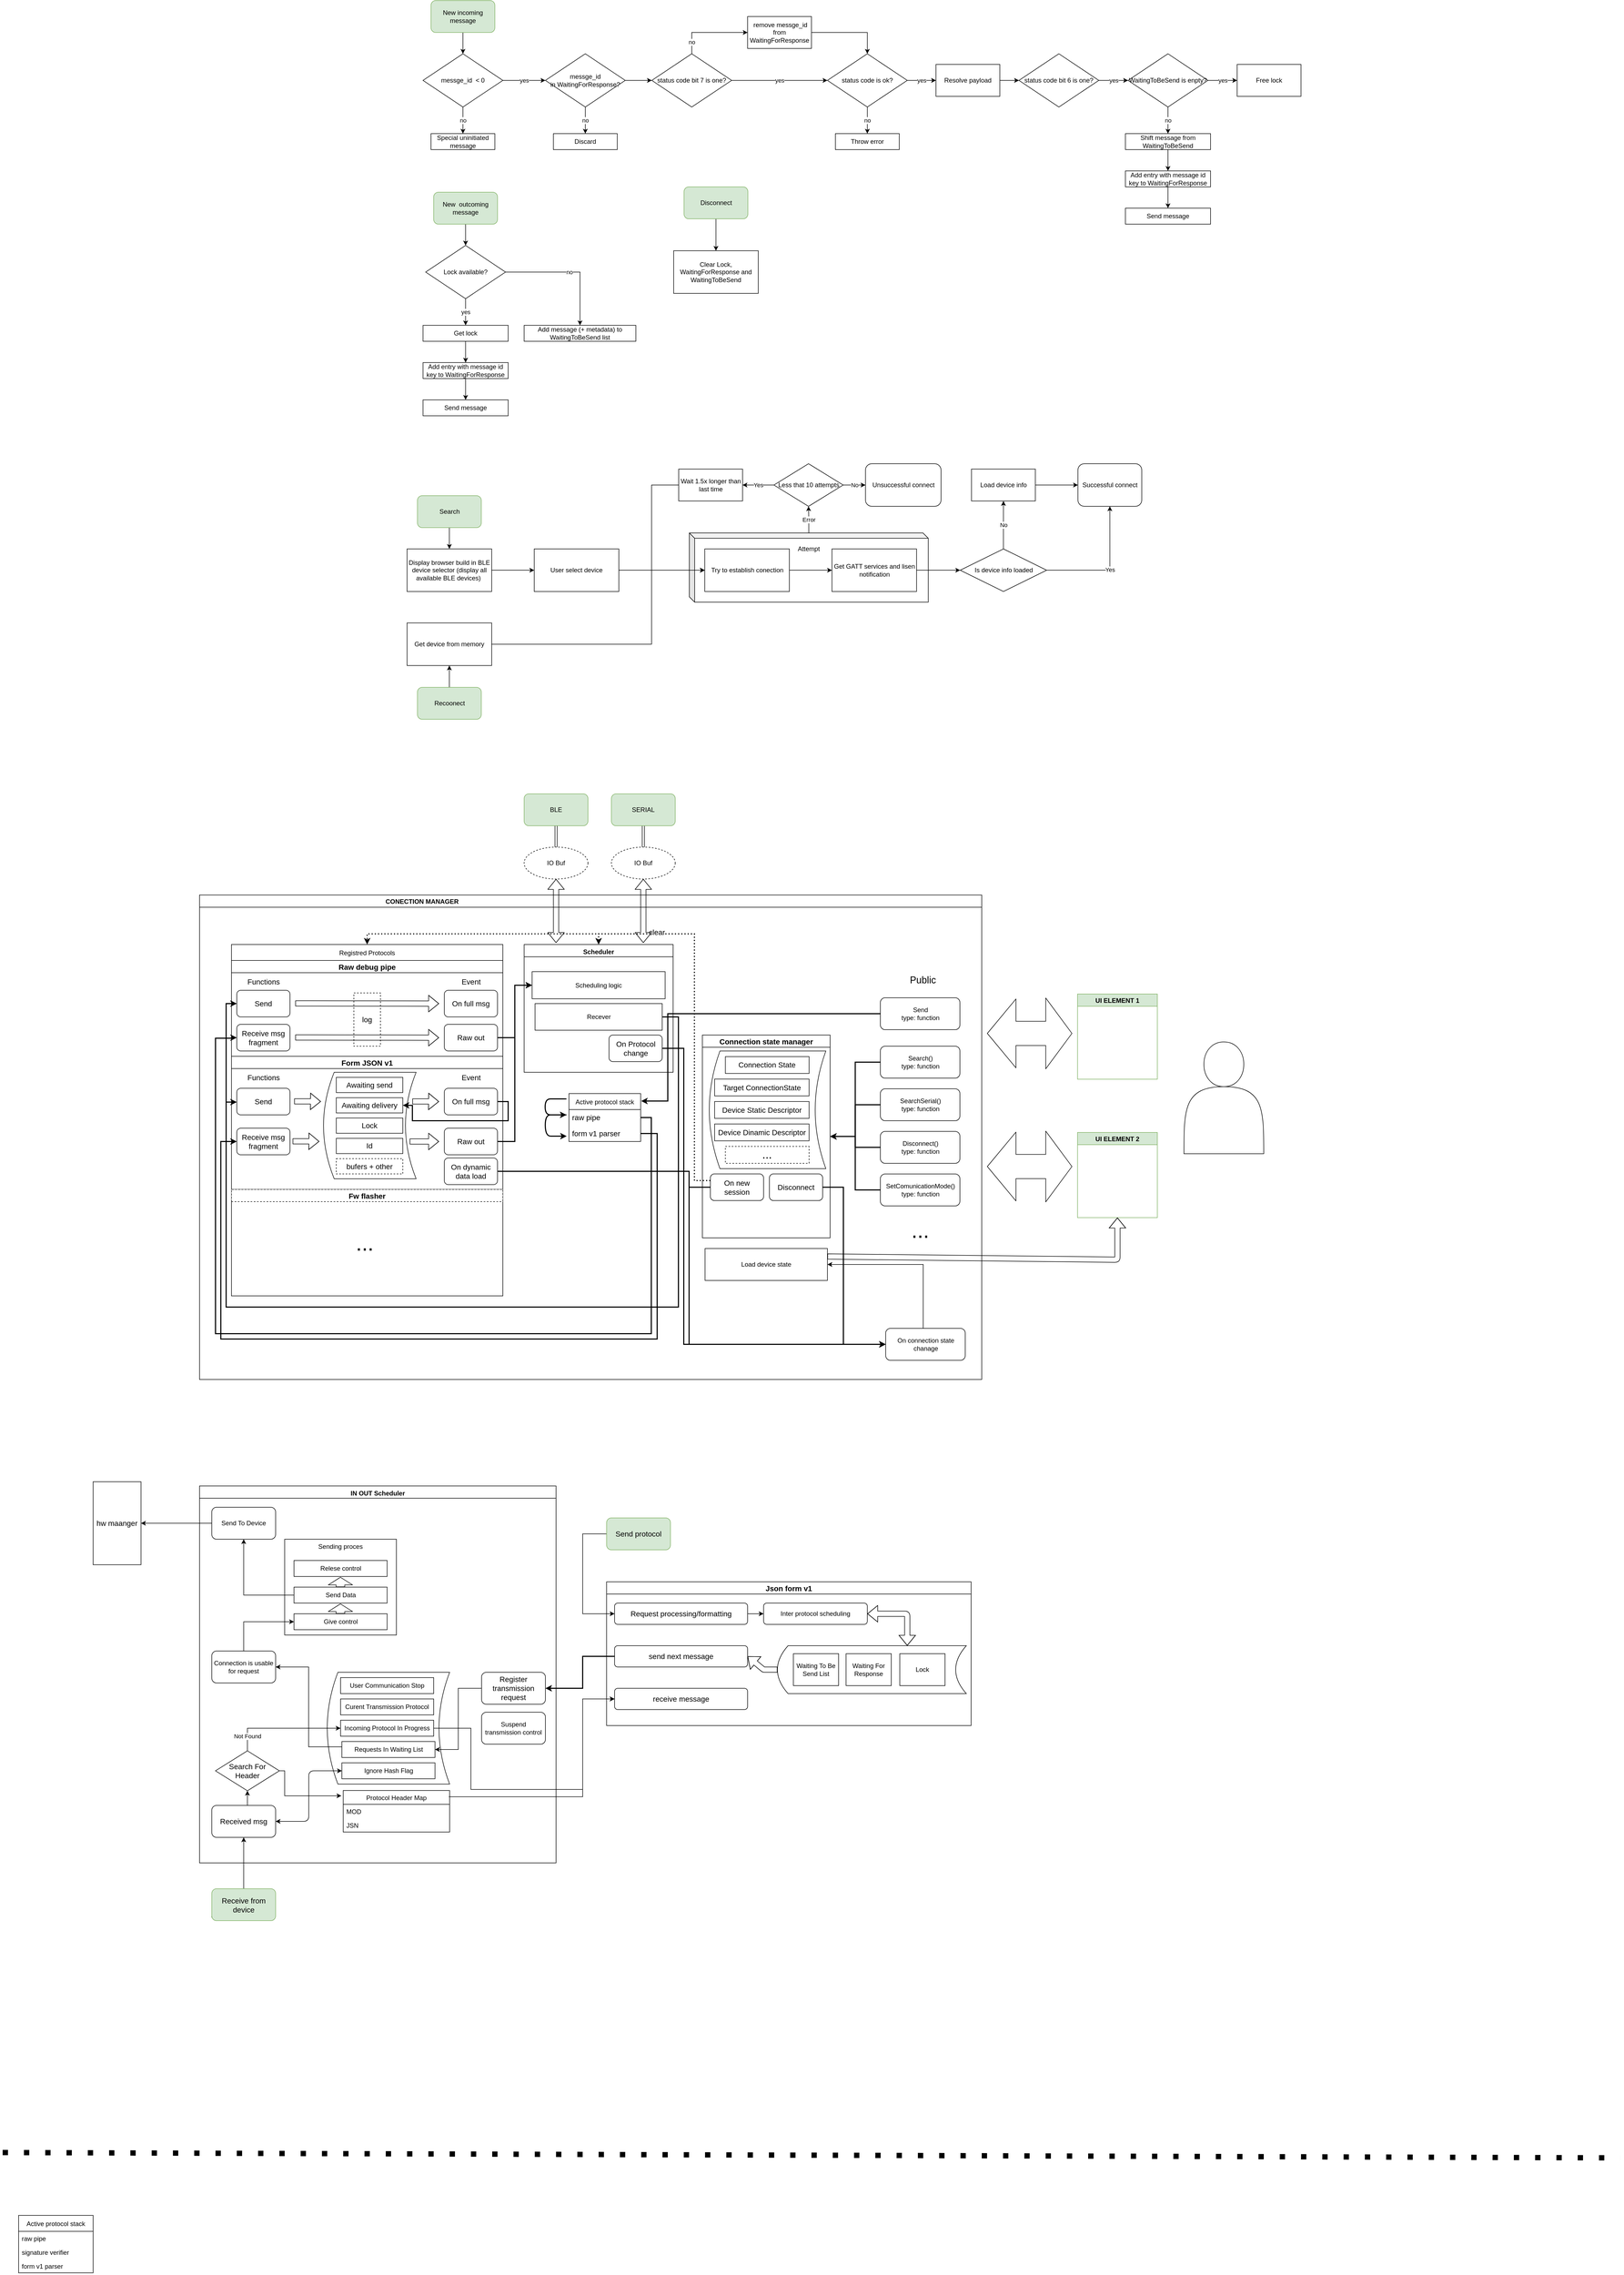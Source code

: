 <mxfile version="14.4.4" type="github">
  <diagram id="C5RBs43oDa-KdzZeNtuy" name="Page-1">
    <mxGraphModel dx="2500" dy="934" grid="1" gridSize="10" guides="1" tooltips="1" connect="1" arrows="1" fold="1" page="1" pageScale="1" pageWidth="827" pageHeight="1169" math="0" shadow="0">
      <root>
        <mxCell id="WIyWlLk6GJQsqaUBKTNV-0" />
        <mxCell id="WIyWlLk6GJQsqaUBKTNV-1" parent="WIyWlLk6GJQsqaUBKTNV-0" />
        <mxCell id="lvy2lMZmZ3CIqMIN97Mz-41" value="Active protocol stack" style="swimlane;fontStyle=0;childLayout=stackLayout;horizontal=1;startSize=30;fillColor=none;horizontalStack=0;resizeParent=1;resizeParentMax=0;resizeLast=0;collapsible=1;marginBottom=0;" parent="WIyWlLk6GJQsqaUBKTNV-1" vertex="1">
          <mxGeometry x="-700" y="4200" width="140" height="108" as="geometry" />
        </mxCell>
        <mxCell id="lvy2lMZmZ3CIqMIN97Mz-42" value="raw pipe" style="text;strokeColor=none;fillColor=none;align=left;verticalAlign=top;spacingLeft=4;spacingRight=4;overflow=hidden;rotatable=0;points=[[0,0.5],[1,0.5]];portConstraint=eastwest;" parent="lvy2lMZmZ3CIqMIN97Mz-41" vertex="1">
          <mxGeometry y="30" width="140" height="26" as="geometry" />
        </mxCell>
        <mxCell id="lvy2lMZmZ3CIqMIN97Mz-45" value="signature verifier" style="text;strokeColor=none;fillColor=none;align=left;verticalAlign=top;spacingLeft=4;spacingRight=4;overflow=hidden;rotatable=0;points=[[0,0.5],[1,0.5]];portConstraint=eastwest;" parent="lvy2lMZmZ3CIqMIN97Mz-41" vertex="1">
          <mxGeometry y="56" width="140" height="26" as="geometry" />
        </mxCell>
        <mxCell id="lvy2lMZmZ3CIqMIN97Mz-43" value="form v1 parser" style="text;strokeColor=none;fillColor=none;align=left;verticalAlign=top;spacingLeft=4;spacingRight=4;overflow=hidden;rotatable=0;points=[[0,0.5],[1,0.5]];portConstraint=eastwest;" parent="lvy2lMZmZ3CIqMIN97Mz-41" vertex="1">
          <mxGeometry y="82" width="140" height="26" as="geometry" />
        </mxCell>
        <mxCell id="F4NEJMLzwADMv4_Ogzno-10" value="Error" style="edgeStyle=orthogonalEdgeStyle;rounded=0;orthogonalLoop=1;jettySize=auto;html=1;entryX=0.5;entryY=1;entryDx=0;entryDy=0;" parent="WIyWlLk6GJQsqaUBKTNV-1" source="F4NEJMLzwADMv4_Ogzno-6" target="F4NEJMLzwADMv4_Ogzno-11" edge="1">
          <mxGeometry x="0.01" relative="1" as="geometry">
            <mxPoint x="784.5" y="990" as="targetPoint" />
            <Array as="points" />
            <mxPoint as="offset" />
          </mxGeometry>
        </mxCell>
        <mxCell id="F4NEJMLzwADMv4_Ogzno-6" value="" style="shape=cube;whiteSpace=wrap;html=1;boundedLbl=1;backgroundOutline=1;darkOpacity=0.05;darkOpacity2=0.1;size=10;" parent="WIyWlLk6GJQsqaUBKTNV-1" vertex="1">
          <mxGeometry x="560.5" y="1040" width="449" height="130" as="geometry" />
        </mxCell>
        <mxCell id="9E-DVvD8XDIGVB_MegTr-2" value="" style="edgeStyle=orthogonalEdgeStyle;rounded=0;orthogonalLoop=1;jettySize=auto;html=1;entryX=0.5;entryY=0;entryDx=0;entryDy=0;" parent="WIyWlLk6GJQsqaUBKTNV-1" source="9E-DVvD8XDIGVB_MegTr-0" target="9E-DVvD8XDIGVB_MegTr-3" edge="1">
          <mxGeometry relative="1" as="geometry">
            <mxPoint x="140" y="530" as="targetPoint" />
          </mxGeometry>
        </mxCell>
        <mxCell id="9E-DVvD8XDIGVB_MegTr-0" value="New&amp;nbsp; outcoming message" style="rounded=1;whiteSpace=wrap;html=1;fillColor=#d5e8d4;strokeColor=#82b366;" parent="WIyWlLk6GJQsqaUBKTNV-1" vertex="1">
          <mxGeometry x="80" y="400" width="120" height="60" as="geometry" />
        </mxCell>
        <mxCell id="9E-DVvD8XDIGVB_MegTr-7" value="yes" style="edgeStyle=orthogonalEdgeStyle;rounded=0;orthogonalLoop=1;jettySize=auto;html=1;" parent="WIyWlLk6GJQsqaUBKTNV-1" source="9E-DVvD8XDIGVB_MegTr-3" target="9E-DVvD8XDIGVB_MegTr-6" edge="1">
          <mxGeometry relative="1" as="geometry" />
        </mxCell>
        <mxCell id="9E-DVvD8XDIGVB_MegTr-14" value="no" style="edgeStyle=orthogonalEdgeStyle;rounded=0;orthogonalLoop=1;jettySize=auto;html=1;" parent="WIyWlLk6GJQsqaUBKTNV-1" source="9E-DVvD8XDIGVB_MegTr-3" target="9E-DVvD8XDIGVB_MegTr-13" edge="1">
          <mxGeometry relative="1" as="geometry" />
        </mxCell>
        <mxCell id="9E-DVvD8XDIGVB_MegTr-3" value="Lock available?" style="rhombus;whiteSpace=wrap;html=1;" parent="WIyWlLk6GJQsqaUBKTNV-1" vertex="1">
          <mxGeometry x="65" y="500" width="150" height="100" as="geometry" />
        </mxCell>
        <mxCell id="9E-DVvD8XDIGVB_MegTr-11" value="" style="edgeStyle=orthogonalEdgeStyle;rounded=0;orthogonalLoop=1;jettySize=auto;html=1;" parent="WIyWlLk6GJQsqaUBKTNV-1" source="9E-DVvD8XDIGVB_MegTr-6" target="9E-DVvD8XDIGVB_MegTr-9" edge="1">
          <mxGeometry relative="1" as="geometry" />
        </mxCell>
        <mxCell id="9E-DVvD8XDIGVB_MegTr-6" value="Get lock" style="whiteSpace=wrap;html=1;" parent="WIyWlLk6GJQsqaUBKTNV-1" vertex="1">
          <mxGeometry x="60" y="650" width="160" height="30" as="geometry" />
        </mxCell>
        <mxCell id="9E-DVvD8XDIGVB_MegTr-8" value="Send message" style="whiteSpace=wrap;html=1;" parent="WIyWlLk6GJQsqaUBKTNV-1" vertex="1">
          <mxGeometry x="60" y="790" width="160" height="30" as="geometry" />
        </mxCell>
        <mxCell id="9E-DVvD8XDIGVB_MegTr-12" value="" style="edgeStyle=orthogonalEdgeStyle;rounded=0;orthogonalLoop=1;jettySize=auto;html=1;" parent="WIyWlLk6GJQsqaUBKTNV-1" source="9E-DVvD8XDIGVB_MegTr-9" target="9E-DVvD8XDIGVB_MegTr-8" edge="1">
          <mxGeometry relative="1" as="geometry" />
        </mxCell>
        <mxCell id="9E-DVvD8XDIGVB_MegTr-9" value="Add entry with message id key to WaitingForResponse" style="whiteSpace=wrap;html=1;" parent="WIyWlLk6GJQsqaUBKTNV-1" vertex="1">
          <mxGeometry x="60" y="720" width="160" height="30" as="geometry" />
        </mxCell>
        <mxCell id="9E-DVvD8XDIGVB_MegTr-13" value="Add message (+ metadata) to WaitingToBeSend list" style="whiteSpace=wrap;html=1;" parent="WIyWlLk6GJQsqaUBKTNV-1" vertex="1">
          <mxGeometry x="250" y="650" width="210" height="30" as="geometry" />
        </mxCell>
        <mxCell id="9E-DVvD8XDIGVB_MegTr-15" value="" style="edgeStyle=orthogonalEdgeStyle;rounded=0;orthogonalLoop=1;jettySize=auto;html=1;entryX=0.5;entryY=0;entryDx=0;entryDy=0;" parent="WIyWlLk6GJQsqaUBKTNV-1" source="9E-DVvD8XDIGVB_MegTr-16" target="9E-DVvD8XDIGVB_MegTr-19" edge="1">
          <mxGeometry relative="1" as="geometry">
            <mxPoint x="135" y="170" as="targetPoint" />
          </mxGeometry>
        </mxCell>
        <mxCell id="9E-DVvD8XDIGVB_MegTr-16" value="New incoming message" style="rounded=1;whiteSpace=wrap;html=1;fillColor=#d5e8d4;strokeColor=#82b366;" parent="WIyWlLk6GJQsqaUBKTNV-1" vertex="1">
          <mxGeometry x="75" y="40" width="120" height="60" as="geometry" />
        </mxCell>
        <mxCell id="9E-DVvD8XDIGVB_MegTr-17" value="no" style="edgeStyle=orthogonalEdgeStyle;rounded=0;orthogonalLoop=1;jettySize=auto;html=1;" parent="WIyWlLk6GJQsqaUBKTNV-1" source="9E-DVvD8XDIGVB_MegTr-19" target="9E-DVvD8XDIGVB_MegTr-21" edge="1">
          <mxGeometry relative="1" as="geometry" />
        </mxCell>
        <mxCell id="9E-DVvD8XDIGVB_MegTr-28" value="yes" style="edgeStyle=orthogonalEdgeStyle;rounded=0;orthogonalLoop=1;jettySize=auto;html=1;" parent="WIyWlLk6GJQsqaUBKTNV-1" source="9E-DVvD8XDIGVB_MegTr-19" target="9E-DVvD8XDIGVB_MegTr-27" edge="1">
          <mxGeometry relative="1" as="geometry" />
        </mxCell>
        <mxCell id="9E-DVvD8XDIGVB_MegTr-19" value="messge_id&amp;nbsp; &amp;lt; 0" style="rhombus;whiteSpace=wrap;html=1;" parent="WIyWlLk6GJQsqaUBKTNV-1" vertex="1">
          <mxGeometry x="60" y="140" width="150" height="100" as="geometry" />
        </mxCell>
        <mxCell id="9E-DVvD8XDIGVB_MegTr-21" value="Special uninitiated message" style="whiteSpace=wrap;html=1;" parent="WIyWlLk6GJQsqaUBKTNV-1" vertex="1">
          <mxGeometry x="75" y="290" width="120" height="30" as="geometry" />
        </mxCell>
        <mxCell id="9E-DVvD8XDIGVB_MegTr-30" value="no" style="edgeStyle=orthogonalEdgeStyle;rounded=0;orthogonalLoop=1;jettySize=auto;html=1;" parent="WIyWlLk6GJQsqaUBKTNV-1" source="9E-DVvD8XDIGVB_MegTr-27" target="9E-DVvD8XDIGVB_MegTr-29" edge="1">
          <mxGeometry relative="1" as="geometry" />
        </mxCell>
        <mxCell id="9E-DVvD8XDIGVB_MegTr-64" value="" style="edgeStyle=orthogonalEdgeStyle;rounded=0;orthogonalLoop=1;jettySize=auto;html=1;" parent="WIyWlLk6GJQsqaUBKTNV-1" source="9E-DVvD8XDIGVB_MegTr-27" target="9E-DVvD8XDIGVB_MegTr-63" edge="1">
          <mxGeometry relative="1" as="geometry" />
        </mxCell>
        <mxCell id="9E-DVvD8XDIGVB_MegTr-27" value="&lt;span&gt;messge_id in&amp;nbsp;&lt;/span&gt;WaitingForResponse?" style="rhombus;whiteSpace=wrap;html=1;" parent="WIyWlLk6GJQsqaUBKTNV-1" vertex="1">
          <mxGeometry x="290" y="140" width="150" height="100" as="geometry" />
        </mxCell>
        <mxCell id="9E-DVvD8XDIGVB_MegTr-29" value="Discard" style="whiteSpace=wrap;html=1;" parent="WIyWlLk6GJQsqaUBKTNV-1" vertex="1">
          <mxGeometry x="305" y="290" width="120" height="30" as="geometry" />
        </mxCell>
        <mxCell id="9E-DVvD8XDIGVB_MegTr-34" value="no" style="edgeStyle=orthogonalEdgeStyle;rounded=0;orthogonalLoop=1;jettySize=auto;html=1;" parent="WIyWlLk6GJQsqaUBKTNV-1" source="9E-DVvD8XDIGVB_MegTr-31" target="9E-DVvD8XDIGVB_MegTr-33" edge="1">
          <mxGeometry relative="1" as="geometry" />
        </mxCell>
        <mxCell id="9E-DVvD8XDIGVB_MegTr-36" value="yes" style="edgeStyle=orthogonalEdgeStyle;rounded=0;orthogonalLoop=1;jettySize=auto;html=1;" parent="WIyWlLk6GJQsqaUBKTNV-1" source="9E-DVvD8XDIGVB_MegTr-31" target="9E-DVvD8XDIGVB_MegTr-35" edge="1">
          <mxGeometry relative="1" as="geometry" />
        </mxCell>
        <mxCell id="9E-DVvD8XDIGVB_MegTr-31" value="status code is ok?" style="rhombus;whiteSpace=wrap;html=1;" parent="WIyWlLk6GJQsqaUBKTNV-1" vertex="1">
          <mxGeometry x="820" y="140" width="150" height="100" as="geometry" />
        </mxCell>
        <mxCell id="9E-DVvD8XDIGVB_MegTr-33" value="Throw error" style="whiteSpace=wrap;html=1;" parent="WIyWlLk6GJQsqaUBKTNV-1" vertex="1">
          <mxGeometry x="835" y="290" width="120" height="30" as="geometry" />
        </mxCell>
        <mxCell id="9E-DVvD8XDIGVB_MegTr-45" value="" style="edgeStyle=orthogonalEdgeStyle;rounded=0;orthogonalLoop=1;jettySize=auto;html=1;entryX=0;entryY=0.5;entryDx=0;entryDy=0;" parent="WIyWlLk6GJQsqaUBKTNV-1" source="9E-DVvD8XDIGVB_MegTr-35" target="4STHXAwSTYUmZl9Csx9o-4" edge="1">
          <mxGeometry relative="1" as="geometry" />
        </mxCell>
        <mxCell id="9E-DVvD8XDIGVB_MegTr-35" value="Resolve payload" style="whiteSpace=wrap;html=1;" parent="WIyWlLk6GJQsqaUBKTNV-1" vertex="1">
          <mxGeometry x="1024" y="160" width="120" height="60" as="geometry" />
        </mxCell>
        <mxCell id="9E-DVvD8XDIGVB_MegTr-39" value="" style="edgeStyle=orthogonalEdgeStyle;rounded=0;orthogonalLoop=1;jettySize=auto;html=1;" parent="WIyWlLk6GJQsqaUBKTNV-1" source="9E-DVvD8XDIGVB_MegTr-37" target="9E-DVvD8XDIGVB_MegTr-31" edge="1">
          <mxGeometry relative="1" as="geometry" />
        </mxCell>
        <mxCell id="9E-DVvD8XDIGVB_MegTr-37" value="&amp;nbsp;remove messge_id from WaitingForResponse" style="whiteSpace=wrap;html=1;" parent="WIyWlLk6GJQsqaUBKTNV-1" vertex="1">
          <mxGeometry x="670" y="70" width="120" height="60" as="geometry" />
        </mxCell>
        <mxCell id="9E-DVvD8XDIGVB_MegTr-56" value="no" style="edgeStyle=orthogonalEdgeStyle;rounded=0;orthogonalLoop=1;jettySize=auto;html=1;" parent="WIyWlLk6GJQsqaUBKTNV-1" source="9E-DVvD8XDIGVB_MegTr-43" target="9E-DVvD8XDIGVB_MegTr-54" edge="1">
          <mxGeometry relative="1" as="geometry" />
        </mxCell>
        <mxCell id="9E-DVvD8XDIGVB_MegTr-61" value="yes" style="edgeStyle=orthogonalEdgeStyle;rounded=0;orthogonalLoop=1;jettySize=auto;html=1;" parent="WIyWlLk6GJQsqaUBKTNV-1" source="9E-DVvD8XDIGVB_MegTr-43" target="9E-DVvD8XDIGVB_MegTr-60" edge="1">
          <mxGeometry relative="1" as="geometry" />
        </mxCell>
        <mxCell id="9E-DVvD8XDIGVB_MegTr-43" value="&lt;span&gt;WaitingToBeSend is enpty?&lt;/span&gt;" style="rhombus;whiteSpace=wrap;html=1;" parent="WIyWlLk6GJQsqaUBKTNV-1" vertex="1">
          <mxGeometry x="1385" y="140" width="150" height="100" as="geometry" />
        </mxCell>
        <mxCell id="9E-DVvD8XDIGVB_MegTr-50" value="Send message" style="whiteSpace=wrap;html=1;" parent="WIyWlLk6GJQsqaUBKTNV-1" vertex="1">
          <mxGeometry x="1380" y="430" width="160" height="30" as="geometry" />
        </mxCell>
        <mxCell id="9E-DVvD8XDIGVB_MegTr-51" value="" style="edgeStyle=orthogonalEdgeStyle;rounded=0;orthogonalLoop=1;jettySize=auto;html=1;" parent="WIyWlLk6GJQsqaUBKTNV-1" source="9E-DVvD8XDIGVB_MegTr-52" target="9E-DVvD8XDIGVB_MegTr-50" edge="1">
          <mxGeometry relative="1" as="geometry" />
        </mxCell>
        <mxCell id="9E-DVvD8XDIGVB_MegTr-52" value="Add entry with message id key to WaitingForResponse" style="whiteSpace=wrap;html=1;" parent="WIyWlLk6GJQsqaUBKTNV-1" vertex="1">
          <mxGeometry x="1380" y="360" width="160" height="30" as="geometry" />
        </mxCell>
        <mxCell id="9E-DVvD8XDIGVB_MegTr-57" value="" style="edgeStyle=orthogonalEdgeStyle;rounded=0;orthogonalLoop=1;jettySize=auto;html=1;" parent="WIyWlLk6GJQsqaUBKTNV-1" source="9E-DVvD8XDIGVB_MegTr-54" target="9E-DVvD8XDIGVB_MegTr-52" edge="1">
          <mxGeometry relative="1" as="geometry" />
        </mxCell>
        <mxCell id="9E-DVvD8XDIGVB_MegTr-54" value="Shift message from WaitingToBeSend" style="whiteSpace=wrap;html=1;" parent="WIyWlLk6GJQsqaUBKTNV-1" vertex="1">
          <mxGeometry x="1380" y="290" width="160" height="30" as="geometry" />
        </mxCell>
        <mxCell id="9E-DVvD8XDIGVB_MegTr-60" value="Free lock" style="whiteSpace=wrap;html=1;" parent="WIyWlLk6GJQsqaUBKTNV-1" vertex="1">
          <mxGeometry x="1590" y="160" width="120" height="60" as="geometry" />
        </mxCell>
        <mxCell id="9E-DVvD8XDIGVB_MegTr-70" value="" style="edgeStyle=orthogonalEdgeStyle;rounded=0;orthogonalLoop=1;jettySize=auto;html=1;" parent="WIyWlLk6GJQsqaUBKTNV-1" source="9E-DVvD8XDIGVB_MegTr-62" target="9E-DVvD8XDIGVB_MegTr-69" edge="1">
          <mxGeometry relative="1" as="geometry" />
        </mxCell>
        <mxCell id="9E-DVvD8XDIGVB_MegTr-62" value="Disconnect" style="rounded=1;whiteSpace=wrap;html=1;fillColor=#d5e8d4;strokeColor=#82b366;" parent="WIyWlLk6GJQsqaUBKTNV-1" vertex="1">
          <mxGeometry x="550.5" y="390" width="120" height="60" as="geometry" />
        </mxCell>
        <mxCell id="9E-DVvD8XDIGVB_MegTr-67" value="yes" style="edgeStyle=orthogonalEdgeStyle;rounded=0;orthogonalLoop=1;jettySize=auto;html=1;entryX=0;entryY=0.5;entryDx=0;entryDy=0;" parent="WIyWlLk6GJQsqaUBKTNV-1" source="9E-DVvD8XDIGVB_MegTr-63" target="9E-DVvD8XDIGVB_MegTr-31" edge="1">
          <mxGeometry relative="1" as="geometry" />
        </mxCell>
        <mxCell id="9E-DVvD8XDIGVB_MegTr-68" value="no" style="edgeStyle=orthogonalEdgeStyle;rounded=0;orthogonalLoop=1;jettySize=auto;html=1;entryX=0;entryY=0.5;entryDx=0;entryDy=0;exitX=0.443;exitY=0.078;exitDx=0;exitDy=0;exitPerimeter=0;" parent="WIyWlLk6GJQsqaUBKTNV-1" source="9E-DVvD8XDIGVB_MegTr-63" target="9E-DVvD8XDIGVB_MegTr-37" edge="1">
          <mxGeometry relative="1" as="geometry">
            <Array as="points">
              <mxPoint x="557" y="190" />
              <mxPoint x="565" y="190" />
              <mxPoint x="565" y="100" />
            </Array>
          </mxGeometry>
        </mxCell>
        <mxCell id="9E-DVvD8XDIGVB_MegTr-63" value="status code bit 7 is one?" style="rhombus;whiteSpace=wrap;html=1;" parent="WIyWlLk6GJQsqaUBKTNV-1" vertex="1">
          <mxGeometry x="490" y="140" width="150" height="100" as="geometry" />
        </mxCell>
        <mxCell id="9E-DVvD8XDIGVB_MegTr-69" value="Clear Lock, WaitingForResponse and WaitingToBeSend" style="whiteSpace=wrap;html=1;" parent="WIyWlLk6GJQsqaUBKTNV-1" vertex="1">
          <mxGeometry x="531" y="510" width="159" height="80" as="geometry" />
        </mxCell>
        <mxCell id="F4NEJMLzwADMv4_Ogzno-17" value="" style="edgeStyle=orthogonalEdgeStyle;rounded=0;orthogonalLoop=1;jettySize=auto;html=1;" parent="WIyWlLk6GJQsqaUBKTNV-1" source="F4NEJMLzwADMv4_Ogzno-0" target="F4NEJMLzwADMv4_Ogzno-1" edge="1">
          <mxGeometry relative="1" as="geometry" />
        </mxCell>
        <mxCell id="F4NEJMLzwADMv4_Ogzno-0" value="Search" style="rounded=1;whiteSpace=wrap;html=1;fillColor=#d5e8d4;strokeColor=#82b366;" parent="WIyWlLk6GJQsqaUBKTNV-1" vertex="1">
          <mxGeometry x="49.5" y="970" width="120" height="60" as="geometry" />
        </mxCell>
        <mxCell id="F4NEJMLzwADMv4_Ogzno-3" value="" style="edgeStyle=orthogonalEdgeStyle;rounded=0;orthogonalLoop=1;jettySize=auto;html=1;" parent="WIyWlLk6GJQsqaUBKTNV-1" source="F4NEJMLzwADMv4_Ogzno-1" target="F4NEJMLzwADMv4_Ogzno-2" edge="1">
          <mxGeometry relative="1" as="geometry" />
        </mxCell>
        <mxCell id="F4NEJMLzwADMv4_Ogzno-1" value="Display browser build in BLE device selector (display all available BLE devices)&amp;nbsp;" style="whiteSpace=wrap;html=1;" parent="WIyWlLk6GJQsqaUBKTNV-1" vertex="1">
          <mxGeometry x="30" y="1070" width="159" height="80" as="geometry" />
        </mxCell>
        <mxCell id="F4NEJMLzwADMv4_Ogzno-5" value="" style="edgeStyle=orthogonalEdgeStyle;rounded=0;orthogonalLoop=1;jettySize=auto;html=1;" parent="WIyWlLk6GJQsqaUBKTNV-1" source="F4NEJMLzwADMv4_Ogzno-2" target="F4NEJMLzwADMv4_Ogzno-4" edge="1">
          <mxGeometry relative="1" as="geometry" />
        </mxCell>
        <mxCell id="F4NEJMLzwADMv4_Ogzno-2" value="User select device" style="whiteSpace=wrap;html=1;" parent="WIyWlLk6GJQsqaUBKTNV-1" vertex="1">
          <mxGeometry x="269" y="1070" width="159" height="80" as="geometry" />
        </mxCell>
        <mxCell id="F4NEJMLzwADMv4_Ogzno-8" value="" style="edgeStyle=orthogonalEdgeStyle;rounded=0;orthogonalLoop=1;jettySize=auto;html=1;" parent="WIyWlLk6GJQsqaUBKTNV-1" source="F4NEJMLzwADMv4_Ogzno-4" target="F4NEJMLzwADMv4_Ogzno-7" edge="1">
          <mxGeometry relative="1" as="geometry" />
        </mxCell>
        <mxCell id="F4NEJMLzwADMv4_Ogzno-4" value="Try to establish conection" style="whiteSpace=wrap;html=1;" parent="WIyWlLk6GJQsqaUBKTNV-1" vertex="1">
          <mxGeometry x="589.5" y="1070" width="159" height="80" as="geometry" />
        </mxCell>
        <mxCell id="F4NEJMLzwADMv4_Ogzno-26" value="" style="edgeStyle=orthogonalEdgeStyle;rounded=0;orthogonalLoop=1;jettySize=auto;html=1;" parent="WIyWlLk6GJQsqaUBKTNV-1" source="F4NEJMLzwADMv4_Ogzno-7" target="F4NEJMLzwADMv4_Ogzno-25" edge="1">
          <mxGeometry relative="1" as="geometry" />
        </mxCell>
        <mxCell id="F4NEJMLzwADMv4_Ogzno-7" value="Get GATT services and lisen notification" style="whiteSpace=wrap;html=1;" parent="WIyWlLk6GJQsqaUBKTNV-1" vertex="1">
          <mxGeometry x="828.5" y="1070" width="159" height="80" as="geometry" />
        </mxCell>
        <mxCell id="F4NEJMLzwADMv4_Ogzno-13" value="Yes" style="edgeStyle=orthogonalEdgeStyle;rounded=0;orthogonalLoop=1;jettySize=auto;html=1;" parent="WIyWlLk6GJQsqaUBKTNV-1" source="F4NEJMLzwADMv4_Ogzno-11" target="F4NEJMLzwADMv4_Ogzno-12" edge="1">
          <mxGeometry relative="1" as="geometry" />
        </mxCell>
        <mxCell id="F4NEJMLzwADMv4_Ogzno-16" value="No" style="edgeStyle=orthogonalEdgeStyle;rounded=0;orthogonalLoop=1;jettySize=auto;html=1;" parent="WIyWlLk6GJQsqaUBKTNV-1" source="F4NEJMLzwADMv4_Ogzno-11" target="F4NEJMLzwADMv4_Ogzno-15" edge="1">
          <mxGeometry relative="1" as="geometry" />
        </mxCell>
        <mxCell id="F4NEJMLzwADMv4_Ogzno-11" value="Less that 10 attempts" style="rhombus;whiteSpace=wrap;html=1;" parent="WIyWlLk6GJQsqaUBKTNV-1" vertex="1">
          <mxGeometry x="719.5" y="910" width="130" height="80" as="geometry" />
        </mxCell>
        <mxCell id="F4NEJMLzwADMv4_Ogzno-14" style="edgeStyle=orthogonalEdgeStyle;rounded=0;orthogonalLoop=1;jettySize=auto;html=1;entryX=0;entryY=0.5;entryDx=0;entryDy=0;" parent="WIyWlLk6GJQsqaUBKTNV-1" source="F4NEJMLzwADMv4_Ogzno-12" target="F4NEJMLzwADMv4_Ogzno-4" edge="1">
          <mxGeometry relative="1" as="geometry">
            <Array as="points">
              <mxPoint x="489.5" y="950" />
              <mxPoint x="489.5" y="1110" />
            </Array>
          </mxGeometry>
        </mxCell>
        <mxCell id="F4NEJMLzwADMv4_Ogzno-12" value="Wait 1.5x longer than last time" style="whiteSpace=wrap;html=1;" parent="WIyWlLk6GJQsqaUBKTNV-1" vertex="1">
          <mxGeometry x="540.5" y="920" width="120" height="60" as="geometry" />
        </mxCell>
        <mxCell id="F4NEJMLzwADMv4_Ogzno-15" value="Unsuccessful connect" style="rounded=1;whiteSpace=wrap;html=1;fontFamily=Helvetica;fontSize=12;fontColor=#000000;align=center;strokeColor=#000000;fillColor=#ffffff;" parent="WIyWlLk6GJQsqaUBKTNV-1" vertex="1">
          <mxGeometry x="891.5" y="910" width="142" height="80" as="geometry" />
        </mxCell>
        <mxCell id="F4NEJMLzwADMv4_Ogzno-21" value="" style="edgeStyle=orthogonalEdgeStyle;rounded=0;orthogonalLoop=1;jettySize=auto;html=1;" parent="WIyWlLk6GJQsqaUBKTNV-1" source="F4NEJMLzwADMv4_Ogzno-18" target="F4NEJMLzwADMv4_Ogzno-19" edge="1">
          <mxGeometry relative="1" as="geometry" />
        </mxCell>
        <mxCell id="F4NEJMLzwADMv4_Ogzno-18" value="Recoonect" style="rounded=1;whiteSpace=wrap;html=1;fillColor=#d5e8d4;strokeColor=#82b366;" parent="WIyWlLk6GJQsqaUBKTNV-1" vertex="1">
          <mxGeometry x="49.5" y="1330" width="120" height="60" as="geometry" />
        </mxCell>
        <mxCell id="F4NEJMLzwADMv4_Ogzno-22" style="edgeStyle=orthogonalEdgeStyle;rounded=0;orthogonalLoop=1;jettySize=auto;html=1;entryX=0;entryY=0.5;entryDx=0;entryDy=0;" parent="WIyWlLk6GJQsqaUBKTNV-1" source="F4NEJMLzwADMv4_Ogzno-19" target="F4NEJMLzwADMv4_Ogzno-4" edge="1">
          <mxGeometry relative="1" as="geometry">
            <Array as="points">
              <mxPoint x="489.5" y="1249" />
              <mxPoint x="489.5" y="1110" />
            </Array>
          </mxGeometry>
        </mxCell>
        <mxCell id="F4NEJMLzwADMv4_Ogzno-19" value="Get device from memory" style="whiteSpace=wrap;html=1;" parent="WIyWlLk6GJQsqaUBKTNV-1" vertex="1">
          <mxGeometry x="30" y="1209" width="159" height="80" as="geometry" />
        </mxCell>
        <mxCell id="F4NEJMLzwADMv4_Ogzno-28" value="No" style="edgeStyle=orthogonalEdgeStyle;rounded=0;orthogonalLoop=1;jettySize=auto;html=1;" parent="WIyWlLk6GJQsqaUBKTNV-1" source="F4NEJMLzwADMv4_Ogzno-25" target="F4NEJMLzwADMv4_Ogzno-27" edge="1">
          <mxGeometry relative="1" as="geometry" />
        </mxCell>
        <mxCell id="F4NEJMLzwADMv4_Ogzno-32" value="Yes" style="edgeStyle=orthogonalEdgeStyle;rounded=0;orthogonalLoop=1;jettySize=auto;html=1;entryX=0.5;entryY=1;entryDx=0;entryDy=0;" parent="WIyWlLk6GJQsqaUBKTNV-1" source="F4NEJMLzwADMv4_Ogzno-25" target="F4NEJMLzwADMv4_Ogzno-29" edge="1">
          <mxGeometry relative="1" as="geometry" />
        </mxCell>
        <mxCell id="F4NEJMLzwADMv4_Ogzno-25" value="Is device info loaded" style="rhombus;whiteSpace=wrap;html=1;" parent="WIyWlLk6GJQsqaUBKTNV-1" vertex="1">
          <mxGeometry x="1069.5" y="1070" width="162.5" height="80" as="geometry" />
        </mxCell>
        <mxCell id="F4NEJMLzwADMv4_Ogzno-30" value="" style="edgeStyle=orthogonalEdgeStyle;rounded=0;orthogonalLoop=1;jettySize=auto;html=1;" parent="WIyWlLk6GJQsqaUBKTNV-1" source="F4NEJMLzwADMv4_Ogzno-27" target="F4NEJMLzwADMv4_Ogzno-29" edge="1">
          <mxGeometry relative="1" as="geometry" />
        </mxCell>
        <mxCell id="F4NEJMLzwADMv4_Ogzno-27" value="Load device info" style="whiteSpace=wrap;html=1;" parent="WIyWlLk6GJQsqaUBKTNV-1" vertex="1">
          <mxGeometry x="1090.75" y="920" width="120" height="60" as="geometry" />
        </mxCell>
        <mxCell id="F4NEJMLzwADMv4_Ogzno-29" value="&lt;span&gt;Successful connect&lt;/span&gt;" style="rounded=1;whiteSpace=wrap;html=1;fontFamily=Helvetica;fontSize=12;fontColor=#000000;align=center;strokeColor=#000000;fillColor=#ffffff;" parent="WIyWlLk6GJQsqaUBKTNV-1" vertex="1">
          <mxGeometry x="1290.75" y="910" width="120" height="80" as="geometry" />
        </mxCell>
        <mxCell id="F4NEJMLzwADMv4_Ogzno-33" value="Attempt" style="text;html=1;strokeColor=none;fillColor=none;align=center;verticalAlign=middle;whiteSpace=wrap;rounded=0;" parent="WIyWlLk6GJQsqaUBKTNV-1" vertex="1">
          <mxGeometry x="764.5" y="1060" width="40" height="20" as="geometry" />
        </mxCell>
        <mxCell id="lvy2lMZmZ3CIqMIN97Mz-18" value="" style="edgeStyle=orthogonalEdgeStyle;rounded=0;orthogonalLoop=1;jettySize=auto;html=1;shape=link;" parent="WIyWlLk6GJQsqaUBKTNV-1" source="lvy2lMZmZ3CIqMIN97Mz-5" target="lvy2lMZmZ3CIqMIN97Mz-17" edge="1">
          <mxGeometry relative="1" as="geometry" />
        </mxCell>
        <mxCell id="lvy2lMZmZ3CIqMIN97Mz-5" value="BLE" style="rounded=1;whiteSpace=wrap;html=1;fillColor=#d5e8d4;strokeColor=#82b366;" parent="WIyWlLk6GJQsqaUBKTNV-1" vertex="1">
          <mxGeometry x="250" y="1530" width="120" height="60" as="geometry" />
        </mxCell>
        <mxCell id="lvy2lMZmZ3CIqMIN97Mz-19" value="" style="edgeStyle=orthogonalEdgeStyle;rounded=0;orthogonalLoop=1;jettySize=auto;html=1;shape=link;" parent="WIyWlLk6GJQsqaUBKTNV-1" source="lvy2lMZmZ3CIqMIN97Mz-6" target="lvy2lMZmZ3CIqMIN97Mz-16" edge="1">
          <mxGeometry relative="1" as="geometry" />
        </mxCell>
        <mxCell id="lvy2lMZmZ3CIqMIN97Mz-6" value="SERIAL" style="rounded=1;whiteSpace=wrap;html=1;fillColor=#d5e8d4;strokeColor=#82b366;" parent="WIyWlLk6GJQsqaUBKTNV-1" vertex="1">
          <mxGeometry x="414" y="1530" width="120" height="60" as="geometry" />
        </mxCell>
        <mxCell id="lvy2lMZmZ3CIqMIN97Mz-13" value="UI ELEMENT 2" style="swimlane;fillColor=#d5e8d4;strokeColor=#82b366;" parent="WIyWlLk6GJQsqaUBKTNV-1" vertex="1">
          <mxGeometry x="1290" y="2166" width="150" height="160" as="geometry" />
        </mxCell>
        <mxCell id="lvy2lMZmZ3CIqMIN97Mz-14" value="" style="shape=flexArrow;endArrow=classic;startArrow=classic;html=1;width=45.6;startSize=17.6;startWidth=82.88;endWidth=86.5;endSize=16.083;" parent="WIyWlLk6GJQsqaUBKTNV-1" edge="1">
          <mxGeometry width="50" height="50" relative="1" as="geometry">
            <mxPoint x="1120" y="1980" as="sourcePoint" />
            <mxPoint x="1280" y="1980" as="targetPoint" />
          </mxGeometry>
        </mxCell>
        <mxCell id="lvy2lMZmZ3CIqMIN97Mz-16" value="IO Buf" style="ellipse;whiteSpace=wrap;html=1;fontFamily=Helvetica;fontSize=12;fontColor=#000000;align=center;strokeColor=#000000;fillColor=#ffffff;dashed=1;" parent="WIyWlLk6GJQsqaUBKTNV-1" vertex="1">
          <mxGeometry x="414" y="1630" width="120" height="60" as="geometry" />
        </mxCell>
        <mxCell id="lvy2lMZmZ3CIqMIN97Mz-17" value="IO Buf" style="ellipse;whiteSpace=wrap;html=1;fontFamily=Helvetica;fontSize=12;fontColor=#000000;align=center;strokeColor=#000000;fillColor=#ffffff;dashed=1;" parent="WIyWlLk6GJQsqaUBKTNV-1" vertex="1">
          <mxGeometry x="250" y="1630" width="120" height="60" as="geometry" />
        </mxCell>
        <mxCell id="lvy2lMZmZ3CIqMIN97Mz-27" value="" style="shape=actor;whiteSpace=wrap;html=1;" parent="WIyWlLk6GJQsqaUBKTNV-1" vertex="1">
          <mxGeometry x="1490" y="1996" width="150" height="210" as="geometry" />
        </mxCell>
        <mxCell id="lvy2lMZmZ3CIqMIN97Mz-44" value="" style="endArrow=none;dashed=1;html=1;dashPattern=1 3;strokeWidth=10;" parent="WIyWlLk6GJQsqaUBKTNV-1" edge="1">
          <mxGeometry width="50" height="50" relative="1" as="geometry">
            <mxPoint x="-730" y="4082" as="sourcePoint" />
            <mxPoint x="2310" y="4092" as="targetPoint" />
          </mxGeometry>
        </mxCell>
        <mxCell id="lvy2lMZmZ3CIqMIN97Mz-260" value="" style="shape=flexArrow;endArrow=classic;startArrow=classic;html=1;width=45.6;startSize=17.6;startWidth=82.88;endWidth=86.5;endSize=16.083;" parent="WIyWlLk6GJQsqaUBKTNV-1" edge="1">
          <mxGeometry width="50" height="50" relative="1" as="geometry">
            <mxPoint x="1120" y="2230" as="sourcePoint" />
            <mxPoint x="1280" y="2230" as="targetPoint" />
          </mxGeometry>
        </mxCell>
        <mxCell id="lvy2lMZmZ3CIqMIN97Mz-287" value="Json form v1" style="swimlane;fontSize=14;" parent="WIyWlLk6GJQsqaUBKTNV-1" vertex="1">
          <mxGeometry x="405" y="3010" width="685" height="270" as="geometry" />
        </mxCell>
        <mxCell id="Pq565rm9mIZoyB1UKcXu-47" style="edgeStyle=orthogonalEdgeStyle;rounded=0;orthogonalLoop=1;jettySize=auto;html=1;exitX=1;exitY=0.5;exitDx=0;exitDy=0;" parent="lvy2lMZmZ3CIqMIN97Mz-287" source="lvy2lMZmZ3CIqMIN97Mz-298" target="Pq565rm9mIZoyB1UKcXu-46" edge="1">
          <mxGeometry relative="1" as="geometry" />
        </mxCell>
        <mxCell id="lvy2lMZmZ3CIqMIN97Mz-298" value="Request processing/formatting" style="rounded=1;whiteSpace=wrap;html=1;fontSize=14;" parent="lvy2lMZmZ3CIqMIN97Mz-287" vertex="1">
          <mxGeometry x="15" y="40" width="250" height="40" as="geometry" />
        </mxCell>
        <mxCell id="lvy2lMZmZ3CIqMIN97Mz-302" value="send next message" style="rounded=1;whiteSpace=wrap;html=1;fontSize=14;" parent="lvy2lMZmZ3CIqMIN97Mz-287" vertex="1">
          <mxGeometry x="15" y="120" width="250" height="40" as="geometry" />
        </mxCell>
        <mxCell id="Pq565rm9mIZoyB1UKcXu-46" value="Inter protocol scheduling" style="rounded=1;whiteSpace=wrap;html=1;" parent="lvy2lMZmZ3CIqMIN97Mz-287" vertex="1">
          <mxGeometry x="295" y="40" width="195" height="40" as="geometry" />
        </mxCell>
        <mxCell id="Pq565rm9mIZoyB1UKcXu-57" value="" style="shape=flexArrow;endArrow=classic;startArrow=classic;html=1;entryX=1;entryY=0.5;entryDx=0;entryDy=0;" parent="lvy2lMZmZ3CIqMIN97Mz-287" target="Pq565rm9mIZoyB1UKcXu-46" edge="1">
          <mxGeometry width="50" height="50" relative="1" as="geometry">
            <mxPoint x="565" y="120" as="sourcePoint" />
            <mxPoint x="565" y="60" as="targetPoint" />
            <Array as="points">
              <mxPoint x="565" y="60" />
            </Array>
          </mxGeometry>
        </mxCell>
        <mxCell id="Pq565rm9mIZoyB1UKcXu-55" value="" style="group" parent="lvy2lMZmZ3CIqMIN97Mz-287" vertex="1" connectable="0">
          <mxGeometry x="321" y="120" width="355" height="90" as="geometry" />
        </mxCell>
        <mxCell id="Pq565rm9mIZoyB1UKcXu-52" value="" style="shape=dataStorage;whiteSpace=wrap;html=1;fixedSize=1;rounded=1;" parent="Pq565rm9mIZoyB1UKcXu-55" vertex="1">
          <mxGeometry width="355" height="90" as="geometry" />
        </mxCell>
        <mxCell id="Pq565rm9mIZoyB1UKcXu-49" value="Waiting To Be Send List" style="rounded=0;whiteSpace=wrap;html=1;" parent="Pq565rm9mIZoyB1UKcXu-55" vertex="1">
          <mxGeometry x="30" y="15" width="85" height="60" as="geometry" />
        </mxCell>
        <mxCell id="Pq565rm9mIZoyB1UKcXu-50" value="Waiting For Response&lt;span style=&quot;color: rgba(0 , 0 , 0 , 0) ; font-family: monospace ; font-size: 0px&quot;&gt;%3CmxGraphModel%3E%3Croot%3E%3CmxCell%20id%3D%220%22%2F%3E%3CmxCell%20id%3D%221%22%20parent%3D%220%22%2F%3E%3CmxCell%20id%3D%222%22%20value%3D%22Waiting%20To%20Be%20Send%20List%22%20style%3D%22rounded%3D0%3BwhiteSpace%3Dwrap%3Bhtml%3D1%3B%22%20vertex%3D%221%22%20parent%3D%221%22%3E%3CmxGeometry%20x%3D%22230%22%20y%3D%223130%22%20width%3D%2285%22%20height%3D%2260%22%20as%3D%22geometry%22%2F%3E%3C%2FmxCell%3E%3C%2Froot%3E%3C%2FmxGraphModel%3E&lt;/span&gt;" style="rounded=0;whiteSpace=wrap;html=1;" parent="Pq565rm9mIZoyB1UKcXu-55" vertex="1">
          <mxGeometry x="129" y="15" width="85" height="60" as="geometry" />
        </mxCell>
        <mxCell id="Pq565rm9mIZoyB1UKcXu-51" value="Lock" style="rounded=0;whiteSpace=wrap;html=1;" parent="Pq565rm9mIZoyB1UKcXu-55" vertex="1">
          <mxGeometry x="230" y="15" width="85" height="60" as="geometry" />
        </mxCell>
        <mxCell id="Pq565rm9mIZoyB1UKcXu-71" value="" style="shape=flexArrow;endArrow=classic;html=1;entryX=1;entryY=0.5;entryDx=0;entryDy=0;exitX=0;exitY=0.5;exitDx=0;exitDy=0;" parent="lvy2lMZmZ3CIqMIN97Mz-287" source="Pq565rm9mIZoyB1UKcXu-52" target="lvy2lMZmZ3CIqMIN97Mz-302" edge="1">
          <mxGeometry width="50" height="50" relative="1" as="geometry">
            <mxPoint x="275" y="250" as="sourcePoint" />
            <mxPoint x="325" y="200" as="targetPoint" />
            <Array as="points">
              <mxPoint x="295" y="165" />
            </Array>
          </mxGeometry>
        </mxCell>
        <mxCell id="Pq565rm9mIZoyB1UKcXu-72" value="receive message" style="rounded=1;whiteSpace=wrap;html=1;fontSize=14;" parent="lvy2lMZmZ3CIqMIN97Mz-287" vertex="1">
          <mxGeometry x="15" y="200" width="250" height="40" as="geometry" />
        </mxCell>
        <mxCell id="37BUBi6nM3ia7WGndJHu-75" style="edgeStyle=orthogonalEdgeStyle;rounded=0;orthogonalLoop=1;jettySize=auto;html=1;entryX=0;entryY=0.5;entryDx=0;entryDy=0;" parent="WIyWlLk6GJQsqaUBKTNV-1" source="lvy2lMZmZ3CIqMIN97Mz-289" target="lvy2lMZmZ3CIqMIN97Mz-298" edge="1">
          <mxGeometry relative="1" as="geometry">
            <Array as="points">
              <mxPoint x="360" y="2920" />
              <mxPoint x="360" y="3070" />
            </Array>
          </mxGeometry>
        </mxCell>
        <mxCell id="lvy2lMZmZ3CIqMIN97Mz-289" value="Send protocol" style="rounded=1;whiteSpace=wrap;html=1;fontSize=14;fillColor=#d5e8d4;strokeColor=#82b366;" parent="WIyWlLk6GJQsqaUBKTNV-1" vertex="1">
          <mxGeometry x="405" y="2890" width="120" height="60" as="geometry" />
        </mxCell>
        <mxCell id="lvy2lMZmZ3CIqMIN97Mz-305" style="edgeStyle=orthogonalEdgeStyle;rounded=0;orthogonalLoop=1;jettySize=auto;html=1;exitX=0;exitY=0.5;exitDx=0;exitDy=0;entryX=1;entryY=0.5;entryDx=0;entryDy=0;strokeWidth=2;fontSize=14;" parent="WIyWlLk6GJQsqaUBKTNV-1" source="lvy2lMZmZ3CIqMIN97Mz-302" target="lvy2lMZmZ3CIqMIN97Mz-301" edge="1">
          <mxGeometry relative="1" as="geometry">
            <Array as="points">
              <mxPoint x="360" y="3150" />
              <mxPoint x="360" y="3210" />
            </Array>
          </mxGeometry>
        </mxCell>
        <mxCell id="Pq565rm9mIZoyB1UKcXu-11" value="IN OUT Scheduler" style="swimlane;verticalAlign=top;" parent="WIyWlLk6GJQsqaUBKTNV-1" vertex="1">
          <mxGeometry x="-360" y="2830" width="670" height="708" as="geometry" />
        </mxCell>
        <mxCell id="37BUBi6nM3ia7WGndJHu-41" value="" style="group" parent="Pq565rm9mIZoyB1UKcXu-11" vertex="1" connectable="0">
          <mxGeometry x="23" y="350" width="627" height="310" as="geometry" />
        </mxCell>
        <mxCell id="lvy2lMZmZ3CIqMIN97Mz-301" value="Register transmission request" style="rounded=1;whiteSpace=wrap;html=1;fontSize=14;" parent="37BUBi6nM3ia7WGndJHu-41" vertex="1">
          <mxGeometry x="507" width="120" height="60" as="geometry" />
        </mxCell>
        <mxCell id="Pq565rm9mIZoyB1UKcXu-79" value="" style="group" parent="37BUBi6nM3ia7WGndJHu-41" vertex="1" connectable="0">
          <mxGeometry x="217" width="230" height="210" as="geometry" />
        </mxCell>
        <mxCell id="Pq565rm9mIZoyB1UKcXu-73" value="" style="shape=dataStorage;whiteSpace=wrap;html=1;fixedSize=1;rounded=1;" parent="Pq565rm9mIZoyB1UKcXu-79" vertex="1">
          <mxGeometry width="230" height="210" as="geometry" />
        </mxCell>
        <mxCell id="Pq565rm9mIZoyB1UKcXu-74" value="Incoming Protocol In Progress" style="rounded=0;whiteSpace=wrap;html=1;" parent="Pq565rm9mIZoyB1UKcXu-79" vertex="1">
          <mxGeometry x="25" y="90" width="175" height="30" as="geometry" />
        </mxCell>
        <mxCell id="Pq565rm9mIZoyB1UKcXu-75" value="User Communication Stop" style="rounded=0;whiteSpace=wrap;html=1;" parent="Pq565rm9mIZoyB1UKcXu-79" vertex="1">
          <mxGeometry x="25" y="10" width="175" height="30" as="geometry" />
        </mxCell>
        <mxCell id="Pq565rm9mIZoyB1UKcXu-76" value="Curent Transmission Protocol" style="rounded=0;whiteSpace=wrap;html=1;" parent="Pq565rm9mIZoyB1UKcXu-79" vertex="1">
          <mxGeometry x="25" y="50" width="175" height="30" as="geometry" />
        </mxCell>
        <mxCell id="Pq565rm9mIZoyB1UKcXu-77" value="Requests In Waiting List" style="rounded=0;whiteSpace=wrap;html=1;" parent="Pq565rm9mIZoyB1UKcXu-79" vertex="1">
          <mxGeometry x="27.5" y="130" width="175" height="30" as="geometry" />
        </mxCell>
        <mxCell id="Pq565rm9mIZoyB1UKcXu-78" value="Ignore Hash Flag" style="rounded=0;whiteSpace=wrap;html=1;" parent="Pq565rm9mIZoyB1UKcXu-79" vertex="1">
          <mxGeometry x="27.5" y="170" width="175" height="30" as="geometry" />
        </mxCell>
        <mxCell id="Pq565rm9mIZoyB1UKcXu-94" value="Search For Header" style="rhombus;whiteSpace=wrap;html=1;fontFamily=Helvetica;fontSize=14;fontColor=#000000;align=center;strokeColor=#000000;fillColor=#ffffff;sketch=0;" parent="37BUBi6nM3ia7WGndJHu-41" vertex="1">
          <mxGeometry x="7" y="147.5" width="120" height="75" as="geometry" />
        </mxCell>
        <mxCell id="Pq565rm9mIZoyB1UKcXu-81" style="edgeStyle=orthogonalEdgeStyle;rounded=0;orthogonalLoop=1;jettySize=auto;html=1;exitX=0;exitY=0.5;exitDx=0;exitDy=0;entryX=1;entryY=0.5;entryDx=0;entryDy=0;" parent="37BUBi6nM3ia7WGndJHu-41" source="lvy2lMZmZ3CIqMIN97Mz-301" target="Pq565rm9mIZoyB1UKcXu-77" edge="1">
          <mxGeometry relative="1" as="geometry" />
        </mxCell>
        <mxCell id="Pq565rm9mIZoyB1UKcXu-82" value="Protocol Header Map" style="swimlane;fontStyle=0;childLayout=stackLayout;horizontal=1;startSize=26;fillColor=none;horizontalStack=0;resizeParent=1;resizeParentMax=0;resizeLast=0;collapsible=1;marginBottom=0;rounded=0;" parent="37BUBi6nM3ia7WGndJHu-41" vertex="1">
          <mxGeometry x="247" y="222" width="200" height="78" as="geometry" />
        </mxCell>
        <mxCell id="Pq565rm9mIZoyB1UKcXu-83" value="MOD" style="text;strokeColor=none;fillColor=none;align=left;verticalAlign=top;spacingLeft=4;spacingRight=4;overflow=hidden;rotatable=0;points=[[0,0.5],[1,0.5]];portConstraint=eastwest;" parent="Pq565rm9mIZoyB1UKcXu-82" vertex="1">
          <mxGeometry y="26" width="200" height="26" as="geometry" />
        </mxCell>
        <mxCell id="Pq565rm9mIZoyB1UKcXu-84" value="JSN" style="text;strokeColor=none;fillColor=none;align=left;verticalAlign=top;spacingLeft=4;spacingRight=4;overflow=hidden;rotatable=0;points=[[0,0.5],[1,0.5]];portConstraint=eastwest;" parent="Pq565rm9mIZoyB1UKcXu-82" vertex="1">
          <mxGeometry y="52" width="200" height="26" as="geometry" />
        </mxCell>
        <mxCell id="Pq565rm9mIZoyB1UKcXu-99" value="Suspend transmission control" style="rounded=1;whiteSpace=wrap;html=1;" parent="37BUBi6nM3ia7WGndJHu-41" vertex="1">
          <mxGeometry x="507" y="75" width="120" height="60" as="geometry" />
        </mxCell>
        <mxCell id="Pq565rm9mIZoyB1UKcXu-104" style="edgeStyle=orthogonalEdgeStyle;rounded=0;orthogonalLoop=1;jettySize=auto;html=1;exitX=0.5;exitY=0;exitDx=0;exitDy=0;entryX=0.5;entryY=1;entryDx=0;entryDy=0;" parent="37BUBi6nM3ia7WGndJHu-41" source="Pq565rm9mIZoyB1UKcXu-101" target="Pq565rm9mIZoyB1UKcXu-94" edge="1">
          <mxGeometry relative="1" as="geometry" />
        </mxCell>
        <mxCell id="Pq565rm9mIZoyB1UKcXu-101" value="Received msg" style="rounded=1;whiteSpace=wrap;html=1;fontSize=14;" parent="37BUBi6nM3ia7WGndJHu-41" vertex="1">
          <mxGeometry y="250" width="120" height="60" as="geometry" />
        </mxCell>
        <mxCell id="Pq565rm9mIZoyB1UKcXu-105" value="Not Found" style="edgeStyle=orthogonalEdgeStyle;rounded=0;orthogonalLoop=1;jettySize=auto;html=1;exitX=0.5;exitY=0;exitDx=0;exitDy=0;entryX=0;entryY=0.5;entryDx=0;entryDy=0;" parent="37BUBi6nM3ia7WGndJHu-41" source="Pq565rm9mIZoyB1UKcXu-94" target="Pq565rm9mIZoyB1UKcXu-74" edge="1">
          <mxGeometry x="-0.747" relative="1" as="geometry">
            <mxPoint as="offset" />
          </mxGeometry>
        </mxCell>
        <mxCell id="Pq565rm9mIZoyB1UKcXu-98" style="edgeStyle=orthogonalEdgeStyle;rounded=0;orthogonalLoop=1;jettySize=auto;html=1;exitX=1;exitY=0.5;exitDx=0;exitDy=0;entryX=-0.017;entryY=0.128;entryDx=0;entryDy=0;entryPerimeter=0;" parent="37BUBi6nM3ia7WGndJHu-41" source="Pq565rm9mIZoyB1UKcXu-94" target="Pq565rm9mIZoyB1UKcXu-82" edge="1">
          <mxGeometry relative="1" as="geometry">
            <Array as="points">
              <mxPoint x="137" y="185" />
              <mxPoint x="137" y="232" />
            </Array>
          </mxGeometry>
        </mxCell>
        <mxCell id="37BUBi6nM3ia7WGndJHu-42" value="" style="endArrow=classic;startArrow=classic;html=1;entryX=0;entryY=0.5;entryDx=0;entryDy=0;exitX=1;exitY=0.5;exitDx=0;exitDy=0;edgeStyle=orthogonalEdgeStyle;" parent="37BUBi6nM3ia7WGndJHu-41" source="Pq565rm9mIZoyB1UKcXu-101" target="Pq565rm9mIZoyB1UKcXu-78" edge="1">
          <mxGeometry width="50" height="50" relative="1" as="geometry">
            <mxPoint x="247" y="33" as="sourcePoint" />
            <mxPoint x="297" y="-17" as="targetPoint" />
          </mxGeometry>
        </mxCell>
        <mxCell id="Pq565rm9mIZoyB1UKcXu-112" value="Send To Device" style="rounded=1;whiteSpace=wrap;html=1;sketch=0;" parent="Pq565rm9mIZoyB1UKcXu-11" vertex="1">
          <mxGeometry x="23" y="40" width="120" height="60" as="geometry" />
        </mxCell>
        <mxCell id="37BUBi6nM3ia7WGndJHu-43" value="Sending proces" style="rounded=0;whiteSpace=wrap;html=1;verticalAlign=top;" parent="Pq565rm9mIZoyB1UKcXu-11" vertex="1">
          <mxGeometry x="160" y="100" width="210" height="180" as="geometry" />
        </mxCell>
        <mxCell id="37BUBi6nM3ia7WGndJHu-69" style="edgeStyle=orthogonalEdgeStyle;rounded=0;orthogonalLoop=1;jettySize=auto;html=1;entryX=0;entryY=0.5;entryDx=0;entryDy=0;" parent="Pq565rm9mIZoyB1UKcXu-11" source="Pq565rm9mIZoyB1UKcXu-110" target="37BUBi6nM3ia7WGndJHu-65" edge="1">
          <mxGeometry relative="1" as="geometry">
            <Array as="points">
              <mxPoint x="83" y="255" />
            </Array>
          </mxGeometry>
        </mxCell>
        <mxCell id="Pq565rm9mIZoyB1UKcXu-110" value="Connection is usable for request" style="rounded=1;whiteSpace=wrap;html=1;sketch=0;" parent="Pq565rm9mIZoyB1UKcXu-11" vertex="1">
          <mxGeometry x="23" y="310" width="120" height="60" as="geometry" />
        </mxCell>
        <mxCell id="37BUBi6nM3ia7WGndJHu-65" value="Give control&lt;span style=&quot;color: rgba(0 , 0 , 0 , 0) ; font-family: monospace ; font-size: 0px&quot;&gt;%3CmxGraphModel%3E%3Croot%3E%3CmxCell%20id%3D%220%22%2F%3E%3CmxCell%20id%3D%221%22%20parent%3D%220%22%2F%3E%3CmxCell%20id%3D%222%22%20value%3D%22User%20Communication%20Stop%22%20style%3D%22rounded%3D0%3BwhiteSpace%3Dwrap%3Bhtml%3D1%3B%22%20vertex%3D%221%22%20parent%3D%221%22%3E%3CmxGeometry%20x%3D%22-585%22%20y%3D%223217%22%20width%3D%22175%22%20height%3D%2230%22%20as%3D%22geometry%22%2F%3E%3C%2FmxCell%3E%3C%2Froot%3E%3C%2FmxGraphModel%3E&lt;/span&gt;" style="rounded=0;whiteSpace=wrap;html=1;" parent="Pq565rm9mIZoyB1UKcXu-11" vertex="1">
          <mxGeometry x="177.5" y="240" width="175" height="30" as="geometry" />
        </mxCell>
        <mxCell id="37BUBi6nM3ia7WGndJHu-68" style="edgeStyle=orthogonalEdgeStyle;rounded=0;orthogonalLoop=1;jettySize=auto;html=1;entryX=0.5;entryY=1;entryDx=0;entryDy=0;" parent="Pq565rm9mIZoyB1UKcXu-11" source="37BUBi6nM3ia7WGndJHu-67" target="Pq565rm9mIZoyB1UKcXu-112" edge="1">
          <mxGeometry relative="1" as="geometry" />
        </mxCell>
        <mxCell id="37BUBi6nM3ia7WGndJHu-67" value="Send Data" style="rounded=0;whiteSpace=wrap;html=1;" parent="Pq565rm9mIZoyB1UKcXu-11" vertex="1">
          <mxGeometry x="177.5" y="190" width="175" height="30" as="geometry" />
        </mxCell>
        <mxCell id="37BUBi6nM3ia7WGndJHu-66" value="Relese control&lt;span style=&quot;color: rgba(0 , 0 , 0 , 0) ; font-family: monospace ; font-size: 0px&quot;&gt;%3CmxGraphModel%3E%3Croot%3E%3CmxCell%20id%3D%220%22%2F%3E%3CmxCell%20id%3D%221%22%20parent%3D%220%22%2F%3E%3CmxCell%20id%3D%222%22%20value%3D%22User%20Communication%20Stop%22%20style%3D%22rounded%3D0%3BwhiteSpace%3Dwrap%3Bhtml%3D1%3B%22%20vertex%3D%221%22%20parent%3D%221%22%3E%3CmxGeometry%20x%3D%22-585%22%20y%3D%223217%22%20width%3D%22175%22%20height%3D%2230%22%20as%3D%22geometry%22%2F%3E%3C%2FmxCell%3E%3C%2Froot%3E%3C%2FmxGraphModel%3E&lt;/span&gt;" style="rounded=0;whiteSpace=wrap;html=1;" parent="Pq565rm9mIZoyB1UKcXu-11" vertex="1">
          <mxGeometry x="177.5" y="140" width="175" height="30" as="geometry" />
        </mxCell>
        <mxCell id="37BUBi6nM3ia7WGndJHu-70" value="" style="shape=flexArrow;endArrow=classic;html=1;endWidth=28.481;endSize=4.462;width=16.19;" parent="Pq565rm9mIZoyB1UKcXu-11" edge="1">
          <mxGeometry width="50" height="50" relative="1" as="geometry">
            <mxPoint x="264.76" y="190" as="sourcePoint" />
            <mxPoint x="264.76" y="171" as="targetPoint" />
          </mxGeometry>
        </mxCell>
        <mxCell id="37BUBi6nM3ia7WGndJHu-73" value="" style="shape=flexArrow;endArrow=classic;html=1;endWidth=28.481;endSize=4.462;width=16.19;" parent="Pq565rm9mIZoyB1UKcXu-11" edge="1">
          <mxGeometry width="50" height="50" relative="1" as="geometry">
            <mxPoint x="264.76" y="240" as="sourcePoint" />
            <mxPoint x="264.76" y="221" as="targetPoint" />
          </mxGeometry>
        </mxCell>
        <mxCell id="37BUBi6nM3ia7WGndJHu-76" style="edgeStyle=orthogonalEdgeStyle;rounded=0;orthogonalLoop=1;jettySize=auto;html=1;exitX=0;exitY=0.5;exitDx=0;exitDy=0;entryX=1;entryY=0.5;entryDx=0;entryDy=0;" parent="Pq565rm9mIZoyB1UKcXu-11" source="Pq565rm9mIZoyB1UKcXu-77" target="Pq565rm9mIZoyB1UKcXu-110" edge="1">
          <mxGeometry relative="1" as="geometry">
            <Array as="points">
              <mxPoint x="268" y="490" />
              <mxPoint x="205" y="490" />
              <mxPoint x="205" y="340" />
            </Array>
          </mxGeometry>
        </mxCell>
        <mxCell id="Pq565rm9mIZoyB1UKcXu-100" style="edgeStyle=orthogonalEdgeStyle;rounded=0;orthogonalLoop=1;jettySize=auto;html=1;exitX=0.993;exitY=0.15;exitDx=0;exitDy=0;entryX=0;entryY=0.5;entryDx=0;entryDy=0;exitPerimeter=0;" parent="WIyWlLk6GJQsqaUBKTNV-1" source="Pq565rm9mIZoyB1UKcXu-82" target="Pq565rm9mIZoyB1UKcXu-72" edge="1">
          <mxGeometry relative="1" as="geometry">
            <Array as="points">
              <mxPoint x="360" y="3414" />
              <mxPoint x="360" y="3230" />
            </Array>
          </mxGeometry>
        </mxCell>
        <mxCell id="Pq565rm9mIZoyB1UKcXu-106" style="edgeStyle=orthogonalEdgeStyle;rounded=0;orthogonalLoop=1;jettySize=auto;html=1;exitX=1;exitY=0.5;exitDx=0;exitDy=0;entryX=0;entryY=0.5;entryDx=0;entryDy=0;" parent="WIyWlLk6GJQsqaUBKTNV-1" source="Pq565rm9mIZoyB1UKcXu-74" target="Pq565rm9mIZoyB1UKcXu-72" edge="1">
          <mxGeometry relative="1" as="geometry">
            <Array as="points">
              <mxPoint x="150" y="3285" />
              <mxPoint x="150" y="3400" />
              <mxPoint x="360" y="3400" />
              <mxPoint x="360" y="3230" />
            </Array>
          </mxGeometry>
        </mxCell>
        <mxCell id="37BUBi6nM3ia7WGndJHu-1" style="edgeStyle=orthogonalEdgeStyle;rounded=0;orthogonalLoop=1;jettySize=auto;html=1;exitX=0;exitY=0.5;exitDx=0;exitDy=0;entryX=0.5;entryY=1;entryDx=0;entryDy=0;" parent="WIyWlLk6GJQsqaUBKTNV-1" source="37BUBi6nM3ia7WGndJHu-0" target="Pq565rm9mIZoyB1UKcXu-101" edge="1">
          <mxGeometry relative="1" as="geometry">
            <Array as="points">
              <mxPoint x="-277" y="3640" />
            </Array>
          </mxGeometry>
        </mxCell>
        <mxCell id="37BUBi6nM3ia7WGndJHu-0" value="Receive from device" style="rounded=1;whiteSpace=wrap;html=1;fontSize=14;fillColor=#d5e8d4;strokeColor=#82b366;" parent="WIyWlLk6GJQsqaUBKTNV-1" vertex="1">
          <mxGeometry x="-337" y="3586.5" width="120" height="60" as="geometry" />
        </mxCell>
        <mxCell id="Pq565rm9mIZoyB1UKcXu-113" style="edgeStyle=orthogonalEdgeStyle;rounded=0;orthogonalLoop=1;jettySize=auto;html=1;entryX=1;entryY=0.5;entryDx=0;entryDy=0;" parent="WIyWlLk6GJQsqaUBKTNV-1" source="Pq565rm9mIZoyB1UKcXu-112" target="lvy2lMZmZ3CIqMIN97Mz-310" edge="1">
          <mxGeometry relative="1" as="geometry" />
        </mxCell>
        <mxCell id="lvy2lMZmZ3CIqMIN97Mz-310" value="hw maanger" style="rounded=0;whiteSpace=wrap;html=1;fontSize=14;" parent="WIyWlLk6GJQsqaUBKTNV-1" vertex="1">
          <mxGeometry x="-560" y="2822" width="90" height="156" as="geometry" />
        </mxCell>
        <mxCell id="4STHXAwSTYUmZl9Csx9o-3" value="" style="shape=flexArrow;endArrow=classic;html=1;entryX=0.5;entryY=1;entryDx=0;entryDy=0;exitX=1;exitY=0.25;exitDx=0;exitDy=0;" edge="1" parent="WIyWlLk6GJQsqaUBKTNV-1" source="4STHXAwSTYUmZl9Csx9o-0" target="lvy2lMZmZ3CIqMIN97Mz-13">
          <mxGeometry width="50" height="50" relative="1" as="geometry">
            <mxPoint x="840" y="2410" as="sourcePoint" />
            <mxPoint x="1200" y="2380" as="targetPoint" />
            <Array as="points">
              <mxPoint x="1365" y="2405" />
            </Array>
          </mxGeometry>
        </mxCell>
        <mxCell id="4STHXAwSTYUmZl9Csx9o-5" value="yes" style="edgeStyle=orthogonalEdgeStyle;rounded=0;orthogonalLoop=1;jettySize=auto;html=1;exitX=1;exitY=0.5;exitDx=0;exitDy=0;" edge="1" parent="WIyWlLk6GJQsqaUBKTNV-1" source="4STHXAwSTYUmZl9Csx9o-4" target="9E-DVvD8XDIGVB_MegTr-43">
          <mxGeometry relative="1" as="geometry" />
        </mxCell>
        <mxCell id="4STHXAwSTYUmZl9Csx9o-4" value="status code bit 6 is one?" style="rhombus;whiteSpace=wrap;html=1;" vertex="1" parent="WIyWlLk6GJQsqaUBKTNV-1">
          <mxGeometry x="1180" y="140" width="150" height="100" as="geometry" />
        </mxCell>
        <mxCell id="4STHXAwSTYUmZl9Csx9o-6" value="UI ELEMENT 1" style="swimlane;fillColor=#d5e8d4;strokeColor=#82b366;" vertex="1" parent="WIyWlLk6GJQsqaUBKTNV-1">
          <mxGeometry x="1290" y="1906" width="150" height="160" as="geometry" />
        </mxCell>
        <mxCell id="lvy2lMZmZ3CIqMIN97Mz-8" value="CONECTION MANAGER                                                                                                                                                                                              " style="swimlane;startSize=23;" parent="WIyWlLk6GJQsqaUBKTNV-1" vertex="1">
          <mxGeometry x="-360" y="1720" width="1470" height="910" as="geometry">
            <mxRectangle x="80" y="1720" width="170" height="23" as="alternateBounds" />
          </mxGeometry>
        </mxCell>
        <mxCell id="lvy2lMZmZ3CIqMIN97Mz-283" style="edgeStyle=orthogonalEdgeStyle;rounded=0;orthogonalLoop=1;jettySize=auto;html=1;exitX=0;exitY=0.25;exitDx=0;exitDy=0;entryX=0.5;entryY=0;entryDx=0;entryDy=0;strokeWidth=2;fontSize=14;dashed=1;dashPattern=1 2;" parent="lvy2lMZmZ3CIqMIN97Mz-8" source="lvy2lMZmZ3CIqMIN97Mz-252" target="lvy2lMZmZ3CIqMIN97Mz-96" edge="1">
          <mxGeometry relative="1" as="geometry">
            <Array as="points">
              <mxPoint x="930" y="536" />
              <mxPoint x="930" y="73" />
              <mxPoint x="315" y="73" />
            </Array>
          </mxGeometry>
        </mxCell>
        <mxCell id="lvy2lMZmZ3CIqMIN97Mz-285" value="&amp;nbsp; &amp;nbsp; &amp;nbsp;&amp;nbsp;" style="edgeLabel;html=1;align=center;verticalAlign=middle;resizable=0;points=[];fontSize=14;" parent="lvy2lMZmZ3CIqMIN97Mz-283" vertex="1" connectable="0">
          <mxGeometry x="-0.037" y="2" relative="1" as="geometry">
            <mxPoint x="-16.57" y="-1" as="offset" />
          </mxGeometry>
        </mxCell>
        <mxCell id="lvy2lMZmZ3CIqMIN97Mz-33" value="Active protocol stack" style="swimlane;fontStyle=0;childLayout=stackLayout;horizontal=1;startSize=30;fillColor=none;horizontalStack=0;resizeParent=1;resizeParentMax=0;resizeLast=0;collapsible=1;marginBottom=0;fontSize=12;" parent="lvy2lMZmZ3CIqMIN97Mz-8" vertex="1">
          <mxGeometry x="694.25" y="373" width="134.75" height="90" as="geometry" />
        </mxCell>
        <mxCell id="lvy2lMZmZ3CIqMIN97Mz-34" value="raw pipe" style="text;strokeColor=none;fillColor=none;align=left;verticalAlign=top;spacingLeft=4;spacingRight=4;overflow=hidden;rotatable=0;points=[[0,0.5],[1,0.5]];portConstraint=eastwest;fontSize=14;" parent="lvy2lMZmZ3CIqMIN97Mz-33" vertex="1">
          <mxGeometry y="30" width="134.75" height="30" as="geometry" />
        </mxCell>
        <mxCell id="lvy2lMZmZ3CIqMIN97Mz-35" value="form v1 parser" style="text;strokeColor=none;fillColor=none;align=left;verticalAlign=top;spacingLeft=4;spacingRight=4;overflow=hidden;rotatable=0;points=[[0,0.5],[1,0.5]];portConstraint=eastwest;fontSize=14;" parent="lvy2lMZmZ3CIqMIN97Mz-33" vertex="1">
          <mxGeometry y="60" width="134.75" height="30" as="geometry" />
        </mxCell>
        <mxCell id="lvy2lMZmZ3CIqMIN97Mz-221" style="edgeStyle=orthogonalEdgeStyle;rounded=0;orthogonalLoop=1;jettySize=auto;html=1;entryX=0;entryY=0.5;entryDx=0;entryDy=0;strokeWidth=2;fontSize=14;exitX=1;exitY=0.5;exitDx=0;exitDy=0;" parent="lvy2lMZmZ3CIqMIN97Mz-8" source="lvy2lMZmZ3CIqMIN97Mz-24" target="lvy2lMZmZ3CIqMIN97Mz-139" edge="1">
          <mxGeometry relative="1" as="geometry">
            <mxPoint x="870" y="214" as="sourcePoint" />
            <Array as="points">
              <mxPoint x="900" y="229" />
              <mxPoint x="900" y="774" />
              <mxPoint x="50" y="774" />
              <mxPoint x="50" y="204" />
            </Array>
          </mxGeometry>
        </mxCell>
        <mxCell id="lvy2lMZmZ3CIqMIN97Mz-225" style="edgeStyle=orthogonalEdgeStyle;rounded=0;orthogonalLoop=1;jettySize=auto;html=1;exitX=0;exitY=0.5;exitDx=0;exitDy=0;entryX=1.007;entryY=0.156;entryDx=0;entryDy=0;strokeWidth=2;fontSize=14;entryPerimeter=0;" parent="lvy2lMZmZ3CIqMIN97Mz-8" source="lvy2lMZmZ3CIqMIN97Mz-52" target="lvy2lMZmZ3CIqMIN97Mz-33" edge="1">
          <mxGeometry relative="1" as="geometry">
            <Array as="points">
              <mxPoint x="880" y="223" />
              <mxPoint x="880" y="387" />
            </Array>
          </mxGeometry>
        </mxCell>
        <mxCell id="lvy2lMZmZ3CIqMIN97Mz-52" value="Send&lt;br&gt;type: function" style="rounded=1;whiteSpace=wrap;html=1;" parent="lvy2lMZmZ3CIqMIN97Mz-8" vertex="1">
          <mxGeometry x="1279.5" y="193" width="149.5" height="60" as="geometry" />
        </mxCell>
        <mxCell id="lvy2lMZmZ3CIqMIN97Mz-61" value="" style="curved=1;endArrow=classic;html=1;strokeWidth=2;" parent="lvy2lMZmZ3CIqMIN97Mz-8" edge="1">
          <mxGeometry width="50" height="50" relative="1" as="geometry">
            <mxPoint x="689.5" y="413" as="sourcePoint" />
            <mxPoint x="690" y="453" as="targetPoint" />
            <Array as="points">
              <mxPoint x="669.5" y="413" />
              <mxPoint x="649.5" y="413" />
              <mxPoint x="650" y="453" />
              <mxPoint x="670" y="453" />
            </Array>
          </mxGeometry>
        </mxCell>
        <mxCell id="lvy2lMZmZ3CIqMIN97Mz-77" value="" style="curved=1;endArrow=classic;html=1;strokeWidth=2;" parent="lvy2lMZmZ3CIqMIN97Mz-8" edge="1">
          <mxGeometry width="50" height="50" relative="1" as="geometry">
            <mxPoint x="689.5" y="383" as="sourcePoint" />
            <mxPoint x="689.5" y="413" as="targetPoint" />
            <Array as="points">
              <mxPoint x="669.5" y="383" />
              <mxPoint x="649.5" y="383" />
              <mxPoint x="649.5" y="413" />
              <mxPoint x="669.5" y="413" />
            </Array>
          </mxGeometry>
        </mxCell>
        <mxCell id="lvy2lMZmZ3CIqMIN97Mz-96" value="Registred Protocols" style="swimlane;fontStyle=0;childLayout=stackLayout;horizontal=1;startSize=30;fillColor=none;horizontalStack=0;resizeParent=1;resizeParentMax=0;resizeLast=0;collapsible=1;marginBottom=0;fontSize=12;" parent="lvy2lMZmZ3CIqMIN97Mz-8" vertex="1">
          <mxGeometry x="60" y="93" width="510" height="660" as="geometry" />
        </mxCell>
        <mxCell id="lvy2lMZmZ3CIqMIN97Mz-106" value="Raw debug pipe" style="swimlane;fontSize=14;" parent="lvy2lMZmZ3CIqMIN97Mz-96" vertex="1">
          <mxGeometry y="30" width="510" height="180" as="geometry">
            <mxRectangle x="610" y="2338" width="140" height="23" as="alternateBounds" />
          </mxGeometry>
        </mxCell>
        <mxCell id="lvy2lMZmZ3CIqMIN97Mz-174" value="log" style="rounded=0;whiteSpace=wrap;html=1;fontSize=14;dashed=1;" parent="lvy2lMZmZ3CIqMIN97Mz-106" vertex="1">
          <mxGeometry x="230" y="61" width="50" height="100" as="geometry" />
        </mxCell>
        <mxCell id="lvy2lMZmZ3CIqMIN97Mz-139" value="Send" style="rounded=1;whiteSpace=wrap;html=1;fontSize=14;" parent="lvy2lMZmZ3CIqMIN97Mz-106" vertex="1">
          <mxGeometry x="10" y="56" width="100" height="50" as="geometry" />
        </mxCell>
        <mxCell id="lvy2lMZmZ3CIqMIN97Mz-140" value="Receive msg fragment" style="rounded=1;whiteSpace=wrap;html=1;fontSize=14;" parent="lvy2lMZmZ3CIqMIN97Mz-106" vertex="1">
          <mxGeometry x="10" y="120" width="100" height="50" as="geometry" />
        </mxCell>
        <mxCell id="lvy2lMZmZ3CIqMIN97Mz-150" value="Functions" style="text;html=1;align=center;verticalAlign=middle;resizable=0;points=[];autosize=1;fontSize=14;" parent="lvy2lMZmZ3CIqMIN97Mz-106" vertex="1">
          <mxGeometry x="20" y="30" width="80" height="20" as="geometry" />
        </mxCell>
        <mxCell id="lvy2lMZmZ3CIqMIN97Mz-161" value="On full msg" style="rounded=1;whiteSpace=wrap;html=1;fontSize=14;" parent="lvy2lMZmZ3CIqMIN97Mz-106" vertex="1">
          <mxGeometry x="400" y="56" width="100" height="50" as="geometry" />
        </mxCell>
        <mxCell id="lvy2lMZmZ3CIqMIN97Mz-162" value="Event" style="text;html=1;align=center;verticalAlign=middle;resizable=0;points=[];autosize=1;fontSize=14;" parent="lvy2lMZmZ3CIqMIN97Mz-106" vertex="1">
          <mxGeometry x="425" y="30" width="50" height="20" as="geometry" />
        </mxCell>
        <mxCell id="lvy2lMZmZ3CIqMIN97Mz-163" value="Raw out" style="rounded=1;whiteSpace=wrap;html=1;fontSize=14;" parent="lvy2lMZmZ3CIqMIN97Mz-106" vertex="1">
          <mxGeometry x="400" y="120" width="100" height="50" as="geometry" />
        </mxCell>
        <mxCell id="lvy2lMZmZ3CIqMIN97Mz-164" value="" style="shape=flexArrow;endArrow=classic;html=1;" parent="lvy2lMZmZ3CIqMIN97Mz-106" edge="1">
          <mxGeometry width="50" height="50" relative="1" as="geometry">
            <mxPoint x="120" y="80.66" as="sourcePoint" />
            <mxPoint x="390" y="81" as="targetPoint" />
            <Array as="points">
              <mxPoint x="150" y="80.66" />
            </Array>
          </mxGeometry>
        </mxCell>
        <mxCell id="lvy2lMZmZ3CIqMIN97Mz-165" value="" style="shape=flexArrow;endArrow=classic;html=1;" parent="lvy2lMZmZ3CIqMIN97Mz-106" edge="1">
          <mxGeometry width="50" height="50" relative="1" as="geometry">
            <mxPoint x="120" y="144.66" as="sourcePoint" />
            <mxPoint x="390" y="145" as="targetPoint" />
            <Array as="points">
              <mxPoint x="150" y="144.66" />
            </Array>
          </mxGeometry>
        </mxCell>
        <mxCell id="lvy2lMZmZ3CIqMIN97Mz-113" value="Form JSON v1" style="swimlane;fontSize=14;startSize=23;" parent="lvy2lMZmZ3CIqMIN97Mz-96" vertex="1">
          <mxGeometry y="210" width="510" height="250" as="geometry">
            <mxRectangle x="610" y="2338" width="140" height="23" as="alternateBounds" />
          </mxGeometry>
        </mxCell>
        <mxCell id="lvy2lMZmZ3CIqMIN97Mz-158" value="" style="group" parent="lvy2lMZmZ3CIqMIN97Mz-113" vertex="1" connectable="0">
          <mxGeometry x="173" y="30" width="174" height="200" as="geometry" />
        </mxCell>
        <mxCell id="lvy2lMZmZ3CIqMIN97Mz-115" value="" style="shape=dataStorage;whiteSpace=wrap;html=1;fixedSize=1;fontSize=14;" parent="lvy2lMZmZ3CIqMIN97Mz-158" vertex="1">
          <mxGeometry width="174" height="200" as="geometry" />
        </mxCell>
        <mxCell id="lvy2lMZmZ3CIqMIN97Mz-116" value="Awaiting send" style="rounded=0;whiteSpace=wrap;html=1;fontSize=14;" parent="lvy2lMZmZ3CIqMIN97Mz-158" vertex="1">
          <mxGeometry x="24" y="9.55" width="125" height="28.64" as="geometry" />
        </mxCell>
        <mxCell id="lvy2lMZmZ3CIqMIN97Mz-124" value="Awaiting delivery" style="rounded=0;whiteSpace=wrap;html=1;fontSize=14;" parent="lvy2lMZmZ3CIqMIN97Mz-158" vertex="1">
          <mxGeometry x="24" y="47.73" width="125" height="28.64" as="geometry" />
        </mxCell>
        <mxCell id="lvy2lMZmZ3CIqMIN97Mz-128" value="Lock" style="rounded=0;whiteSpace=wrap;html=1;fontSize=14;" parent="lvy2lMZmZ3CIqMIN97Mz-158" vertex="1">
          <mxGeometry x="24" y="85.91" width="125" height="28.64" as="geometry" />
        </mxCell>
        <mxCell id="lvy2lMZmZ3CIqMIN97Mz-129" value="Id&lt;span style=&quot;color: rgba(0 , 0 , 0 , 0) ; font-family: monospace ; font-size: 0px&quot;&gt;%3CmxGraphModel%3E%3Croot%3E%3CmxCell%20id%3D%220%22%2F%3E%3CmxCell%20id%3D%221%22%20parent%3D%220%22%2F%3E%3CmxCell%20id%3D%222%22%20value%3D%22Awaiting%20send%22%20style%3D%22rounded%3D0%3BwhiteSpace%3Dwrap%3Bhtml%3D1%3BfontSize%3D14%3B%22%20vertex%3D%221%22%20parent%3D%221%22%3E%3CmxGeometry%20x%3D%2280%22%20y%3D%222580%22%20width%3D%22120%22%20height%3D%2230%22%20as%3D%22geometry%22%2F%3E%3C%2FmxCell%3E%3CmxCell%20id%3D%223%22%20value%3D%22Awaiting%20delivery%22%20style%3D%22rounded%3D0%3BwhiteSpace%3Dwrap%3Bhtml%3D1%3BfontSize%3D14%3B%22%20vertex%3D%221%22%20parent%3D%221%22%3E%3CmxGeometry%20x%3D%2280%22%20y%3D%222620%22%20width%3D%22120%22%20height%3D%2230%22%20as%3D%22geometry%22%2F%3E%3C%2FmxCell%3E%3C%2Froot%3E%3C%2FmxGraphModel%3E&lt;/span&gt;" style="rounded=0;whiteSpace=wrap;html=1;fontSize=14;" parent="lvy2lMZmZ3CIqMIN97Mz-158" vertex="1">
          <mxGeometry x="24" y="124.09" width="125" height="28.64" as="geometry" />
        </mxCell>
        <mxCell id="lvy2lMZmZ3CIqMIN97Mz-130" value="bufers + other" style="rounded=0;whiteSpace=wrap;html=1;fontSize=14;dashed=1;" parent="lvy2lMZmZ3CIqMIN97Mz-158" vertex="1">
          <mxGeometry x="24" y="162.27" width="125" height="28.64" as="geometry" />
        </mxCell>
        <mxCell id="lvy2lMZmZ3CIqMIN97Mz-131" style="edgeStyle=orthogonalEdgeStyle;shape=link;rounded=0;orthogonalLoop=1;jettySize=auto;html=1;exitX=0.5;exitY=1;exitDx=0;exitDy=0;strokeWidth=2;fontSize=14;" parent="lvy2lMZmZ3CIqMIN97Mz-158" source="lvy2lMZmZ3CIqMIN97Mz-115" target="lvy2lMZmZ3CIqMIN97Mz-115" edge="1">
          <mxGeometry x="44" y="2520" as="geometry" />
        </mxCell>
        <mxCell id="lvy2lMZmZ3CIqMIN97Mz-114" value="Send" style="rounded=1;whiteSpace=wrap;html=1;fontSize=14;" parent="lvy2lMZmZ3CIqMIN97Mz-113" vertex="1">
          <mxGeometry x="10" y="60" width="100" height="50" as="geometry" />
        </mxCell>
        <mxCell id="lvy2lMZmZ3CIqMIN97Mz-226" style="edgeStyle=orthogonalEdgeStyle;rounded=0;orthogonalLoop=1;jettySize=auto;html=1;exitX=1;exitY=0.5;exitDx=0;exitDy=0;entryX=1;entryY=0.5;entryDx=0;entryDy=0;strokeWidth=2;fontSize=14;" parent="lvy2lMZmZ3CIqMIN97Mz-113" source="lvy2lMZmZ3CIqMIN97Mz-132" target="lvy2lMZmZ3CIqMIN97Mz-124" edge="1">
          <mxGeometry relative="1" as="geometry">
            <Array as="points">
              <mxPoint x="520" y="85" />
              <mxPoint x="520" y="121" />
              <mxPoint x="340" y="121" />
              <mxPoint x="340" y="92" />
            </Array>
          </mxGeometry>
        </mxCell>
        <mxCell id="lvy2lMZmZ3CIqMIN97Mz-132" value="On full msg" style="rounded=1;whiteSpace=wrap;html=1;fontSize=14;" parent="lvy2lMZmZ3CIqMIN97Mz-113" vertex="1">
          <mxGeometry x="400" y="60" width="100" height="50" as="geometry" />
        </mxCell>
        <mxCell id="lvy2lMZmZ3CIqMIN97Mz-138" value="Receive msg fragment" style="rounded=1;whiteSpace=wrap;html=1;fontSize=14;" parent="lvy2lMZmZ3CIqMIN97Mz-113" vertex="1">
          <mxGeometry x="10" y="135" width="100" height="50" as="geometry" />
        </mxCell>
        <mxCell id="lvy2lMZmZ3CIqMIN97Mz-141" value="Functions" style="text;html=1;align=center;verticalAlign=middle;resizable=0;points=[];autosize=1;fontSize=14;" parent="lvy2lMZmZ3CIqMIN97Mz-113" vertex="1">
          <mxGeometry x="20" y="30" width="80" height="20" as="geometry" />
        </mxCell>
        <mxCell id="lvy2lMZmZ3CIqMIN97Mz-142" value="Event" style="text;html=1;align=center;verticalAlign=middle;resizable=0;points=[];autosize=1;fontSize=14;" parent="lvy2lMZmZ3CIqMIN97Mz-113" vertex="1">
          <mxGeometry x="425" y="30" width="50" height="20" as="geometry" />
        </mxCell>
        <mxCell id="lvy2lMZmZ3CIqMIN97Mz-146" value="" style="shape=flexArrow;endArrow=classic;html=1;" parent="lvy2lMZmZ3CIqMIN97Mz-113" edge="1">
          <mxGeometry width="50" height="50" relative="1" as="geometry">
            <mxPoint x="335" y="160" as="sourcePoint" />
            <mxPoint x="390" y="160" as="targetPoint" />
            <Array as="points">
              <mxPoint x="365" y="160" />
            </Array>
          </mxGeometry>
        </mxCell>
        <mxCell id="lvy2lMZmZ3CIqMIN97Mz-152" value="Raw out" style="rounded=1;whiteSpace=wrap;html=1;fontSize=14;" parent="lvy2lMZmZ3CIqMIN97Mz-113" vertex="1">
          <mxGeometry x="400" y="135" width="100" height="50" as="geometry" />
        </mxCell>
        <mxCell id="lvy2lMZmZ3CIqMIN97Mz-154" value="" style="shape=flexArrow;endArrow=classic;html=1;" parent="lvy2lMZmZ3CIqMIN97Mz-113" edge="1">
          <mxGeometry width="50" height="50" relative="1" as="geometry">
            <mxPoint x="340" y="84.8" as="sourcePoint" />
            <mxPoint x="390" y="85" as="targetPoint" />
            <Array as="points">
              <mxPoint x="370" y="84.8" />
            </Array>
          </mxGeometry>
        </mxCell>
        <mxCell id="lvy2lMZmZ3CIqMIN97Mz-159" value="" style="shape=flexArrow;endArrow=classic;html=1;" parent="lvy2lMZmZ3CIqMIN97Mz-113" edge="1">
          <mxGeometry width="50" height="50" relative="1" as="geometry">
            <mxPoint x="118" y="84.66" as="sourcePoint" />
            <mxPoint x="168" y="84.86" as="targetPoint" />
            <Array as="points">
              <mxPoint x="148" y="84.66" />
            </Array>
          </mxGeometry>
        </mxCell>
        <mxCell id="lvy2lMZmZ3CIqMIN97Mz-160" value="" style="shape=flexArrow;endArrow=classic;html=1;" parent="lvy2lMZmZ3CIqMIN97Mz-113" edge="1">
          <mxGeometry width="50" height="50" relative="1" as="geometry">
            <mxPoint x="115" y="159.66" as="sourcePoint" />
            <mxPoint x="165" y="159.86" as="targetPoint" />
            <Array as="points">
              <mxPoint x="145" y="159.66" />
            </Array>
          </mxGeometry>
        </mxCell>
        <mxCell id="lvy2lMZmZ3CIqMIN97Mz-277" value="On&amp;nbsp;dynamic data load" style="rounded=1;whiteSpace=wrap;html=1;fontSize=14;" parent="lvy2lMZmZ3CIqMIN97Mz-113" vertex="1">
          <mxGeometry x="400" y="191" width="100" height="50" as="geometry" />
        </mxCell>
        <mxCell id="lvy2lMZmZ3CIqMIN97Mz-218" value="Fw flasher" style="swimlane;dashed=1;fontSize=14;" parent="lvy2lMZmZ3CIqMIN97Mz-96" vertex="1">
          <mxGeometry y="460" width="510" height="200" as="geometry" />
        </mxCell>
        <mxCell id="lvy2lMZmZ3CIqMIN97Mz-220" value="&lt;font style=&quot;font-size: 40px&quot;&gt;...&lt;/font&gt;" style="text;html=1;align=center;verticalAlign=middle;resizable=0;points=[];autosize=1;fontSize=14;" parent="lvy2lMZmZ3CIqMIN97Mz-218" vertex="1">
          <mxGeometry x="225" y="85" width="50" height="30" as="geometry" />
        </mxCell>
        <mxCell id="lvy2lMZmZ3CIqMIN97Mz-179" style="edgeStyle=orthogonalEdgeStyle;rounded=0;orthogonalLoop=1;jettySize=auto;html=1;exitX=1;exitY=0.5;exitDx=0;exitDy=0;entryX=0;entryY=0.5;entryDx=0;entryDy=0;strokeWidth=2;fontSize=14;" parent="lvy2lMZmZ3CIqMIN97Mz-8" source="lvy2lMZmZ3CIqMIN97Mz-152" target="lvy2lMZmZ3CIqMIN97Mz-10" edge="1">
          <mxGeometry relative="1" as="geometry" />
        </mxCell>
        <mxCell id="lvy2lMZmZ3CIqMIN97Mz-178" style="edgeStyle=orthogonalEdgeStyle;rounded=0;orthogonalLoop=1;jettySize=auto;html=1;strokeWidth=2;fontSize=14;exitX=1;exitY=0.5;exitDx=0;exitDy=0;entryX=0;entryY=0.5;entryDx=0;entryDy=0;" parent="lvy2lMZmZ3CIqMIN97Mz-8" source="lvy2lMZmZ3CIqMIN97Mz-163" target="lvy2lMZmZ3CIqMIN97Mz-10" edge="1">
          <mxGeometry relative="1" as="geometry">
            <mxPoint x="770" y="194" as="targetPoint" />
          </mxGeometry>
        </mxCell>
        <mxCell id="lvy2lMZmZ3CIqMIN97Mz-181" style="edgeStyle=orthogonalEdgeStyle;rounded=0;orthogonalLoop=1;jettySize=auto;html=1;exitX=1;exitY=0.5;exitDx=0;exitDy=0;entryX=0;entryY=0.5;entryDx=0;entryDy=0;strokeWidth=2;fontSize=14;" parent="lvy2lMZmZ3CIqMIN97Mz-8" source="lvy2lMZmZ3CIqMIN97Mz-34" target="lvy2lMZmZ3CIqMIN97Mz-140" edge="1">
          <mxGeometry relative="1" as="geometry">
            <Array as="points">
              <mxPoint x="849" y="418" />
              <mxPoint x="849" y="824" />
              <mxPoint x="30" y="824" />
              <mxPoint x="30" y="269" />
              <mxPoint x="60" y="269" />
              <mxPoint x="60" y="268" />
            </Array>
          </mxGeometry>
        </mxCell>
        <mxCell id="lvy2lMZmZ3CIqMIN97Mz-182" style="edgeStyle=orthogonalEdgeStyle;rounded=0;orthogonalLoop=1;jettySize=auto;html=1;exitX=1;exitY=0.5;exitDx=0;exitDy=0;entryX=0;entryY=0.5;entryDx=0;entryDy=0;strokeWidth=2;fontSize=14;" parent="lvy2lMZmZ3CIqMIN97Mz-8" source="lvy2lMZmZ3CIqMIN97Mz-35" target="lvy2lMZmZ3CIqMIN97Mz-138" edge="1">
          <mxGeometry relative="1" as="geometry">
            <Array as="points">
              <mxPoint x="860" y="448" />
              <mxPoint x="860" y="834" />
              <mxPoint x="40" y="834" />
              <mxPoint x="40" y="463" />
            </Array>
          </mxGeometry>
        </mxCell>
        <mxCell id="lvy2lMZmZ3CIqMIN97Mz-222" value="" style="endArrow=classic;html=1;strokeWidth=2;fontSize=14;" parent="lvy2lMZmZ3CIqMIN97Mz-8" edge="1">
          <mxGeometry width="50" height="50" relative="1" as="geometry">
            <mxPoint x="50" y="389" as="sourcePoint" />
            <mxPoint x="70" y="389" as="targetPoint" />
          </mxGeometry>
        </mxCell>
        <mxCell id="lvy2lMZmZ3CIqMIN97Mz-239" value="Connection state manager" style="swimlane;fontSize=14;" parent="lvy2lMZmZ3CIqMIN97Mz-8" vertex="1">
          <mxGeometry x="945" y="263" width="240" height="381" as="geometry" />
        </mxCell>
        <mxCell id="lvy2lMZmZ3CIqMIN97Mz-230" value="" style="group" parent="lvy2lMZmZ3CIqMIN97Mz-239" vertex="1" connectable="0">
          <mxGeometry x="13" y="30" width="219" height="221" as="geometry" />
        </mxCell>
        <mxCell id="lvy2lMZmZ3CIqMIN97Mz-250" value="" style="group" parent="lvy2lMZmZ3CIqMIN97Mz-230" vertex="1" connectable="0">
          <mxGeometry width="219" height="221" as="geometry" />
        </mxCell>
        <mxCell id="lvy2lMZmZ3CIqMIN97Mz-231" value="" style="shape=dataStorage;whiteSpace=wrap;html=1;fixedSize=1;fontSize=14;" parent="lvy2lMZmZ3CIqMIN97Mz-250" vertex="1">
          <mxGeometry width="219" height="221" as="geometry" />
        </mxCell>
        <mxCell id="lvy2lMZmZ3CIqMIN97Mz-232" value="Connection State" style="rounded=0;whiteSpace=wrap;html=1;fontSize=14;" parent="lvy2lMZmZ3CIqMIN97Mz-250" vertex="1">
          <mxGeometry x="30.207" y="10.553" width="157.328" height="31.647" as="geometry" />
        </mxCell>
        <mxCell id="lvy2lMZmZ3CIqMIN97Mz-233" value="Target&amp;nbsp;ConnectionState" style="rounded=0;whiteSpace=wrap;html=1;fontSize=14;" parent="lvy2lMZmZ3CIqMIN97Mz-250" vertex="1">
          <mxGeometry x="10" y="52.74" width="177.53" height="31.65" as="geometry" />
        </mxCell>
        <mxCell id="lvy2lMZmZ3CIqMIN97Mz-234" value="Device Static Descriptor" style="rounded=0;whiteSpace=wrap;html=1;fontSize=14;" parent="lvy2lMZmZ3CIqMIN97Mz-250" vertex="1">
          <mxGeometry x="10" y="94.93" width="177.53" height="31.65" as="geometry" />
        </mxCell>
        <mxCell id="lvy2lMZmZ3CIqMIN97Mz-235" value="Device Dinamic Descriptor" style="rounded=0;whiteSpace=wrap;html=1;fontSize=14;" parent="lvy2lMZmZ3CIqMIN97Mz-250" vertex="1">
          <mxGeometry x="10" y="137.12" width="177.53" height="31.65" as="geometry" />
        </mxCell>
        <mxCell id="lvy2lMZmZ3CIqMIN97Mz-236" value="&lt;font style=&quot;font-size: 22px&quot;&gt;...&lt;/font&gt;" style="rounded=0;whiteSpace=wrap;html=1;fontSize=14;dashed=1;" parent="lvy2lMZmZ3CIqMIN97Mz-250" vertex="1">
          <mxGeometry x="30.207" y="179.308" width="157.328" height="31.647" as="geometry" />
        </mxCell>
        <mxCell id="lvy2lMZmZ3CIqMIN97Mz-237" style="edgeStyle=orthogonalEdgeStyle;shape=link;rounded=0;orthogonalLoop=1;jettySize=auto;html=1;exitX=0.5;exitY=1;exitDx=0;exitDy=0;strokeWidth=2;fontSize=14;" parent="lvy2lMZmZ3CIqMIN97Mz-250" source="lvy2lMZmZ3CIqMIN97Mz-231" target="lvy2lMZmZ3CIqMIN97Mz-231" edge="1">
          <mxGeometry x="55.379" y="2784.6" as="geometry" />
        </mxCell>
        <mxCell id="lvy2lMZmZ3CIqMIN97Mz-252" value="On new session" style="rounded=1;whiteSpace=wrap;html=1;fontSize=14;" parent="lvy2lMZmZ3CIqMIN97Mz-239" vertex="1">
          <mxGeometry x="15" y="260.91" width="100" height="50" as="geometry" />
        </mxCell>
        <mxCell id="lvy2lMZmZ3CIqMIN97Mz-263" value="Disconnect" style="rounded=1;whiteSpace=wrap;html=1;fontSize=14;" parent="lvy2lMZmZ3CIqMIN97Mz-239" vertex="1">
          <mxGeometry x="126" y="260.91" width="100" height="50" as="geometry" />
        </mxCell>
        <mxCell id="lvy2lMZmZ3CIqMIN97Mz-244" style="edgeStyle=orthogonalEdgeStyle;rounded=0;orthogonalLoop=1;jettySize=auto;html=1;exitX=0;exitY=0.5;exitDx=0;exitDy=0;entryX=1;entryY=0.5;entryDx=0;entryDy=0;strokeWidth=2;fontSize=14;" parent="lvy2lMZmZ3CIqMIN97Mz-8" source="lvy2lMZmZ3CIqMIN97Mz-240" target="lvy2lMZmZ3CIqMIN97Mz-239" edge="1">
          <mxGeometry relative="1" as="geometry" />
        </mxCell>
        <mxCell id="lvy2lMZmZ3CIqMIN97Mz-240" value="Search()&lt;br&gt;type: function" style="rounded=1;whiteSpace=wrap;html=1;" parent="lvy2lMZmZ3CIqMIN97Mz-8" vertex="1">
          <mxGeometry x="1279.5" y="284" width="149.5" height="60" as="geometry" />
        </mxCell>
        <mxCell id="lvy2lMZmZ3CIqMIN97Mz-245" style="edgeStyle=orthogonalEdgeStyle;rounded=0;orthogonalLoop=1;jettySize=auto;html=1;exitX=0;exitY=0.5;exitDx=0;exitDy=0;entryX=1;entryY=0.5;entryDx=0;entryDy=0;strokeWidth=2;fontSize=14;" parent="lvy2lMZmZ3CIqMIN97Mz-8" source="lvy2lMZmZ3CIqMIN97Mz-241" target="lvy2lMZmZ3CIqMIN97Mz-239" edge="1">
          <mxGeometry relative="1" as="geometry" />
        </mxCell>
        <mxCell id="lvy2lMZmZ3CIqMIN97Mz-241" value="SearchSerial()&lt;br&gt;type: function" style="rounded=1;whiteSpace=wrap;html=1;" parent="lvy2lMZmZ3CIqMIN97Mz-8" vertex="1">
          <mxGeometry x="1279.5" y="364" width="149.5" height="60" as="geometry" />
        </mxCell>
        <mxCell id="lvy2lMZmZ3CIqMIN97Mz-247" style="edgeStyle=orthogonalEdgeStyle;rounded=0;orthogonalLoop=1;jettySize=auto;html=1;exitX=0;exitY=0.5;exitDx=0;exitDy=0;entryX=1;entryY=0.5;entryDx=0;entryDy=0;strokeWidth=2;fontSize=14;" parent="lvy2lMZmZ3CIqMIN97Mz-8" source="lvy2lMZmZ3CIqMIN97Mz-242" target="lvy2lMZmZ3CIqMIN97Mz-239" edge="1">
          <mxGeometry relative="1" as="geometry" />
        </mxCell>
        <mxCell id="lvy2lMZmZ3CIqMIN97Mz-242" value="Disconnect()&lt;br&gt;type: function" style="rounded=1;whiteSpace=wrap;html=1;" parent="lvy2lMZmZ3CIqMIN97Mz-8" vertex="1">
          <mxGeometry x="1279.5" y="444" width="149.5" height="60" as="geometry" />
        </mxCell>
        <mxCell id="lvy2lMZmZ3CIqMIN97Mz-249" style="edgeStyle=orthogonalEdgeStyle;rounded=0;orthogonalLoop=1;jettySize=auto;html=1;exitX=0;exitY=0.5;exitDx=0;exitDy=0;entryX=1;entryY=0.5;entryDx=0;entryDy=0;strokeWidth=2;fontSize=14;" parent="lvy2lMZmZ3CIqMIN97Mz-8" source="lvy2lMZmZ3CIqMIN97Mz-243" target="lvy2lMZmZ3CIqMIN97Mz-239" edge="1">
          <mxGeometry relative="1" as="geometry" />
        </mxCell>
        <mxCell id="lvy2lMZmZ3CIqMIN97Mz-243" value="SetComunicationMode()&lt;br&gt;type: function" style="rounded=1;whiteSpace=wrap;html=1;" parent="lvy2lMZmZ3CIqMIN97Mz-8" vertex="1">
          <mxGeometry x="1279.5" y="524" width="149.5" height="60" as="geometry" />
        </mxCell>
        <mxCell id="lvy2lMZmZ3CIqMIN97Mz-254" style="edgeStyle=orthogonalEdgeStyle;rounded=0;orthogonalLoop=1;jettySize=auto;html=1;exitX=0;exitY=0.25;exitDx=0;exitDy=0;entryX=0.5;entryY=0;entryDx=0;entryDy=0;strokeWidth=2;fontSize=14;dashed=1;dashPattern=1 2;" parent="lvy2lMZmZ3CIqMIN97Mz-8" source="lvy2lMZmZ3CIqMIN97Mz-252" target="37BUBi6nM3ia7WGndJHu-77" edge="1">
          <mxGeometry relative="1" as="geometry">
            <Array as="points">
              <mxPoint x="930" y="536" />
              <mxPoint x="930" y="73" />
              <mxPoint x="750" y="73" />
            </Array>
          </mxGeometry>
        </mxCell>
        <mxCell id="lvy2lMZmZ3CIqMIN97Mz-255" value="clear" style="edgeLabel;html=1;align=center;verticalAlign=middle;resizable=0;points=[];fontSize=14;" parent="lvy2lMZmZ3CIqMIN97Mz-254" vertex="1" connectable="0">
          <mxGeometry x="0.628" y="-3" relative="1" as="geometry">
            <mxPoint as="offset" />
          </mxGeometry>
        </mxCell>
        <mxCell id="lvy2lMZmZ3CIqMIN97Mz-257" value="&lt;font style=&quot;font-size: 40px&quot;&gt;...&lt;/font&gt;" style="text;html=1;align=center;verticalAlign=middle;resizable=0;points=[];autosize=1;fontSize=14;" parent="lvy2lMZmZ3CIqMIN97Mz-8" vertex="1">
          <mxGeometry x="1329.25" y="614" width="50" height="30" as="geometry" />
        </mxCell>
        <mxCell id="4STHXAwSTYUmZl9Csx9o-1" style="edgeStyle=orthogonalEdgeStyle;rounded=0;orthogonalLoop=1;jettySize=auto;html=1;entryX=1;entryY=0.5;entryDx=0;entryDy=0;" edge="1" parent="lvy2lMZmZ3CIqMIN97Mz-8" source="lvy2lMZmZ3CIqMIN97Mz-262" target="4STHXAwSTYUmZl9Csx9o-0">
          <mxGeometry relative="1" as="geometry">
            <Array as="points">
              <mxPoint x="1360" y="694" />
            </Array>
          </mxGeometry>
        </mxCell>
        <mxCell id="lvy2lMZmZ3CIqMIN97Mz-262" value="On connection state chanage" style="rounded=1;whiteSpace=wrap;html=1;" parent="lvy2lMZmZ3CIqMIN97Mz-8" vertex="1">
          <mxGeometry x="1289.5" y="814" width="149.5" height="60" as="geometry" />
        </mxCell>
        <mxCell id="lvy2lMZmZ3CIqMIN97Mz-278" style="edgeStyle=orthogonalEdgeStyle;rounded=0;orthogonalLoop=1;jettySize=auto;html=1;exitX=1;exitY=0.5;exitDx=0;exitDy=0;entryX=0;entryY=0.5;entryDx=0;entryDy=0;strokeWidth=2;fontSize=14;" parent="lvy2lMZmZ3CIqMIN97Mz-8" source="lvy2lMZmZ3CIqMIN97Mz-263" target="lvy2lMZmZ3CIqMIN97Mz-262" edge="1">
          <mxGeometry relative="1" as="geometry">
            <Array as="points">
              <mxPoint x="1210" y="549" />
              <mxPoint x="1210" y="844" />
            </Array>
          </mxGeometry>
        </mxCell>
        <mxCell id="lvy2lMZmZ3CIqMIN97Mz-279" style="edgeStyle=orthogonalEdgeStyle;rounded=0;orthogonalLoop=1;jettySize=auto;html=1;exitX=1;exitY=0.5;exitDx=0;exitDy=0;entryX=0;entryY=0.5;entryDx=0;entryDy=0;strokeWidth=2;fontSize=14;" parent="lvy2lMZmZ3CIqMIN97Mz-8" source="lvy2lMZmZ3CIqMIN97Mz-276" target="lvy2lMZmZ3CIqMIN97Mz-262" edge="1">
          <mxGeometry relative="1" as="geometry">
            <Array as="points">
              <mxPoint x="910" y="288" />
              <mxPoint x="910" y="844" />
            </Array>
          </mxGeometry>
        </mxCell>
        <mxCell id="lvy2lMZmZ3CIqMIN97Mz-280" style="edgeStyle=orthogonalEdgeStyle;rounded=0;orthogonalLoop=1;jettySize=auto;html=1;entryX=0;entryY=0.5;entryDx=0;entryDy=0;strokeWidth=2;fontSize=14;" parent="lvy2lMZmZ3CIqMIN97Mz-8" target="lvy2lMZmZ3CIqMIN97Mz-262" edge="1">
          <mxGeometry relative="1" as="geometry">
            <Array as="points">
              <mxPoint x="920" y="519" />
              <mxPoint x="920" y="844" />
            </Array>
            <mxPoint x="560" y="519" as="sourcePoint" />
          </mxGeometry>
        </mxCell>
        <mxCell id="lvy2lMZmZ3CIqMIN97Mz-281" style="edgeStyle=orthogonalEdgeStyle;rounded=0;orthogonalLoop=1;jettySize=auto;html=1;exitX=0;exitY=0.5;exitDx=0;exitDy=0;entryX=0;entryY=0.5;entryDx=0;entryDy=0;strokeWidth=2;fontSize=14;" parent="lvy2lMZmZ3CIqMIN97Mz-8" source="lvy2lMZmZ3CIqMIN97Mz-252" target="lvy2lMZmZ3CIqMIN97Mz-262" edge="1">
          <mxGeometry relative="1" as="geometry">
            <Array as="points">
              <mxPoint x="920" y="549" />
              <mxPoint x="920" y="844" />
            </Array>
          </mxGeometry>
        </mxCell>
        <mxCell id="37BUBi6nM3ia7WGndJHu-77" value="Scheduler" style="swimlane;verticalAlign=top;" parent="lvy2lMZmZ3CIqMIN97Mz-8" vertex="1">
          <mxGeometry x="610" y="93" width="280" height="240" as="geometry" />
        </mxCell>
        <mxCell id="lvy2lMZmZ3CIqMIN97Mz-10" value="Scheduling logic" style="rounded=0;whiteSpace=wrap;html=1;" parent="37BUBi6nM3ia7WGndJHu-77" vertex="1">
          <mxGeometry x="15" y="51" width="250" height="51" as="geometry" />
        </mxCell>
        <mxCell id="lvy2lMZmZ3CIqMIN97Mz-24" value="Recever" style="rounded=0;whiteSpace=wrap;html=1;" parent="37BUBi6nM3ia7WGndJHu-77" vertex="1">
          <mxGeometry x="20.5" y="111" width="239" height="50" as="geometry" />
        </mxCell>
        <mxCell id="lvy2lMZmZ3CIqMIN97Mz-276" value="On Protocol change" style="rounded=1;whiteSpace=wrap;html=1;fontSize=14;" parent="37BUBi6nM3ia7WGndJHu-77" vertex="1">
          <mxGeometry x="159.5" y="170" width="100" height="50" as="geometry" />
        </mxCell>
        <mxCell id="4STHXAwSTYUmZl9Csx9o-0" value="Load device state" style="rounded=0;whiteSpace=wrap;html=1;" vertex="1" parent="lvy2lMZmZ3CIqMIN97Mz-8">
          <mxGeometry x="950" y="664" width="230" height="60" as="geometry" />
        </mxCell>
        <mxCell id="lvy2lMZmZ3CIqMIN97Mz-49" value="&lt;font style=&quot;font-size: 18px&quot;&gt;Public&lt;/font&gt;" style="text;html=1;align=center;verticalAlign=middle;resizable=0;points=[];autosize=1;" parent="lvy2lMZmZ3CIqMIN97Mz-8" vertex="1">
          <mxGeometry x="1329.25" y="150" width="60" height="20" as="geometry" />
        </mxCell>
        <mxCell id="37BUBi6nM3ia7WGndJHu-111" value="" style="shape=flexArrow;endArrow=classic;startArrow=classic;html=1;entryX=0.5;entryY=1;entryDx=0;entryDy=0;" parent="WIyWlLk6GJQsqaUBKTNV-1" target="lvy2lMZmZ3CIqMIN97Mz-17" edge="1">
          <mxGeometry width="50" height="50" relative="1" as="geometry">
            <mxPoint x="310" y="1810" as="sourcePoint" />
            <mxPoint x="430" y="1710" as="targetPoint" />
          </mxGeometry>
        </mxCell>
        <mxCell id="37BUBi6nM3ia7WGndJHu-112" value="" style="shape=flexArrow;endArrow=classic;startArrow=classic;html=1;entryX=0.5;entryY=1;entryDx=0;entryDy=0;" parent="WIyWlLk6GJQsqaUBKTNV-1" target="lvy2lMZmZ3CIqMIN97Mz-16" edge="1">
          <mxGeometry width="50" height="50" relative="1" as="geometry">
            <mxPoint x="474" y="1810" as="sourcePoint" />
            <mxPoint x="470" y="1702" as="targetPoint" />
          </mxGeometry>
        </mxCell>
      </root>
    </mxGraphModel>
  </diagram>
</mxfile>
